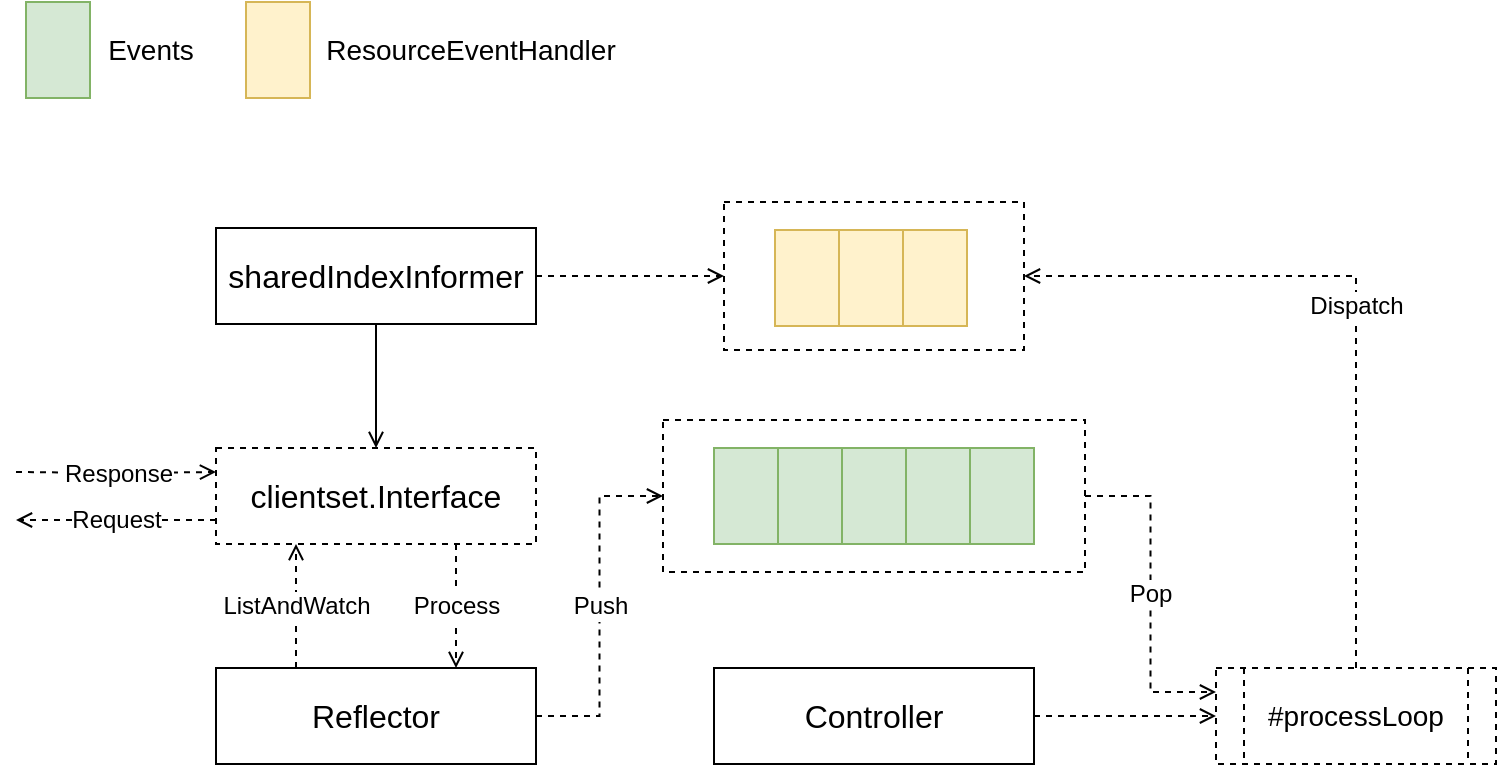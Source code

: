 <mxfile version="12.9.3" type="device" pages="10"><diagram id="EL7ItBtXN9Y0Xumb_I6c" name="mode"><mxGraphModel dx="946" dy="725" grid="1" gridSize="10" guides="1" tooltips="1" connect="1" arrows="1" fold="1" page="1" pageScale="1" pageWidth="850" pageHeight="1100" math="0" shadow="0"><root><mxCell id="0"/><mxCell id="1" parent="0"/><mxCell id="1ekadS3ZhO5-QBCStpNP-27" value="Pop" style="edgeStyle=orthogonalEdgeStyle;rounded=0;orthogonalLoop=1;jettySize=auto;html=1;exitX=1;exitY=0.5;exitDx=0;exitDy=0;dashed=1;endArrow=open;endFill=0;fontSize=12;entryX=0;entryY=0.25;entryDx=0;entryDy=0;" parent="1" source="1ekadS3ZhO5-QBCStpNP-8" target="1ekadS3ZhO5-QBCStpNP-19" edge="1"><mxGeometry relative="1" as="geometry"/></mxCell><mxCell id="1ekadS3ZhO5-QBCStpNP-8" value="" style="rounded=0;whiteSpace=wrap;html=1;fillColor=none;fontSize=16;dashed=1;" parent="1" vertex="1"><mxGeometry x="378.5" y="249" width="211" height="76" as="geometry"/></mxCell><mxCell id="1ekadS3ZhO5-QBCStpNP-7" style="edgeStyle=orthogonalEdgeStyle;rounded=0;orthogonalLoop=1;jettySize=auto;html=1;exitX=0.5;exitY=1;exitDx=0;exitDy=0;fontSize=16;endArrow=open;endFill=0;" parent="1" source="1ekadS3ZhO5-QBCStpNP-1" target="1ekadS3ZhO5-QBCStpNP-6" edge="1"><mxGeometry relative="1" as="geometry"/></mxCell><mxCell id="1ekadS3ZhO5-QBCStpNP-36" style="edgeStyle=orthogonalEdgeStyle;rounded=0;orthogonalLoop=1;jettySize=auto;html=1;exitX=1;exitY=0.5;exitDx=0;exitDy=0;entryX=0;entryY=0.5;entryDx=0;entryDy=0;dashed=1;endArrow=open;endFill=0;fontSize=12;" parent="1" source="1ekadS3ZhO5-QBCStpNP-1" target="1ekadS3ZhO5-QBCStpNP-30" edge="1"><mxGeometry relative="1" as="geometry"/></mxCell><mxCell id="1ekadS3ZhO5-QBCStpNP-1" value="sharedIndexInformer" style="rounded=0;whiteSpace=wrap;html=1;fillColor=none;fontSize=16;" parent="1" vertex="1"><mxGeometry x="155" y="153" width="160" height="48" as="geometry"/></mxCell><mxCell id="1ekadS3ZhO5-QBCStpNP-3" value="" style="rounded=0;whiteSpace=wrap;html=1;fillColor=#d5e8d4;fontSize=16;strokeColor=#82b366;" parent="1" vertex="1"><mxGeometry x="404" y="263" width="32" height="48" as="geometry"/></mxCell><mxCell id="1ekadS3ZhO5-QBCStpNP-23" value="Request" style="edgeStyle=orthogonalEdgeStyle;rounded=0;orthogonalLoop=1;jettySize=auto;html=1;exitX=0;exitY=0.75;exitDx=0;exitDy=0;dashed=1;endArrow=open;endFill=0;fontSize=12;" parent="1" source="1ekadS3ZhO5-QBCStpNP-6" edge="1"><mxGeometry relative="1" as="geometry"><mxPoint x="55" y="299" as="targetPoint"/></mxGeometry></mxCell><mxCell id="1ekadS3ZhO5-QBCStpNP-24" value="Response" style="edgeStyle=orthogonalEdgeStyle;rounded=0;orthogonalLoop=1;jettySize=auto;html=1;dashed=1;endArrow=open;endFill=0;fontSize=12;entryX=0;entryY=0.25;entryDx=0;entryDy=0;" parent="1" target="1ekadS3ZhO5-QBCStpNP-6" edge="1"><mxGeometry relative="1" as="geometry"><mxPoint x="55" y="275" as="targetPoint"/><mxPoint x="55" y="275" as="sourcePoint"/></mxGeometry></mxCell><mxCell id="1ekadS3ZhO5-QBCStpNP-25" value="Process" style="edgeStyle=orthogonalEdgeStyle;rounded=0;orthogonalLoop=1;jettySize=auto;html=1;exitX=0.75;exitY=1;exitDx=0;exitDy=0;entryX=0.75;entryY=0;entryDx=0;entryDy=0;dashed=1;endArrow=open;endFill=0;fontSize=12;" parent="1" source="1ekadS3ZhO5-QBCStpNP-6" target="1ekadS3ZhO5-QBCStpNP-21" edge="1"><mxGeometry relative="1" as="geometry"/></mxCell><mxCell id="1ekadS3ZhO5-QBCStpNP-6" value="clientset.Interface" style="rounded=0;whiteSpace=wrap;html=1;fillColor=none;fontSize=16;dashed=1;" parent="1" vertex="1"><mxGeometry x="155" y="263" width="160" height="48" as="geometry"/></mxCell><mxCell id="1ekadS3ZhO5-QBCStpNP-11" value="" style="rounded=0;whiteSpace=wrap;html=1;fillColor=#d5e8d4;fontSize=16;strokeColor=#82b366;" parent="1" vertex="1"><mxGeometry x="436" y="263" width="32" height="48" as="geometry"/></mxCell><mxCell id="1ekadS3ZhO5-QBCStpNP-12" value="" style="rounded=0;whiteSpace=wrap;html=1;fillColor=#d5e8d4;fontSize=16;strokeColor=#82b366;" parent="1" vertex="1"><mxGeometry x="468" y="263" width="32" height="48" as="geometry"/></mxCell><mxCell id="1ekadS3ZhO5-QBCStpNP-13" value="" style="rounded=0;whiteSpace=wrap;html=1;fillColor=#d5e8d4;fontSize=16;strokeColor=#82b366;" parent="1" vertex="1"><mxGeometry x="500" y="263" width="32" height="48" as="geometry"/></mxCell><mxCell id="1ekadS3ZhO5-QBCStpNP-14" value="" style="rounded=0;whiteSpace=wrap;html=1;fillColor=#d5e8d4;fontSize=16;strokeColor=#82b366;" parent="1" vertex="1"><mxGeometry x="532" y="263" width="32" height="48" as="geometry"/></mxCell><mxCell id="1ekadS3ZhO5-QBCStpNP-15" value="" style="rounded=0;whiteSpace=wrap;html=1;fillColor=#d5e8d4;fontSize=16;strokeColor=#82b366;" parent="1" vertex="1"><mxGeometry x="60" y="40" width="32" height="48" as="geometry"/></mxCell><mxCell id="1ekadS3ZhO5-QBCStpNP-16" value="Events" style="text;html=1;align=center;verticalAlign=middle;resizable=0;points=[];autosize=1;fontSize=14;" parent="1" vertex="1"><mxGeometry x="92" y="54" width="60" height="20" as="geometry"/></mxCell><mxCell id="1ekadS3ZhO5-QBCStpNP-20" style="edgeStyle=orthogonalEdgeStyle;rounded=0;orthogonalLoop=1;jettySize=auto;html=1;exitX=1;exitY=0.5;exitDx=0;exitDy=0;entryX=0;entryY=0.5;entryDx=0;entryDy=0;endArrow=open;endFill=0;fontSize=12;dashed=1;" parent="1" source="1ekadS3ZhO5-QBCStpNP-18" target="1ekadS3ZhO5-QBCStpNP-19" edge="1"><mxGeometry relative="1" as="geometry"/></mxCell><mxCell id="1ekadS3ZhO5-QBCStpNP-18" value="Controller" style="rounded=0;whiteSpace=wrap;html=1;fillColor=none;fontSize=16;" parent="1" vertex="1"><mxGeometry x="404" y="373" width="160" height="48" as="geometry"/></mxCell><mxCell id="1ekadS3ZhO5-QBCStpNP-37" value="Dispatch" style="edgeStyle=orthogonalEdgeStyle;rounded=0;orthogonalLoop=1;jettySize=auto;html=1;exitX=0.5;exitY=0;exitDx=0;exitDy=0;entryX=1;entryY=0.5;entryDx=0;entryDy=0;dashed=1;endArrow=open;endFill=0;fontSize=12;" parent="1" source="1ekadS3ZhO5-QBCStpNP-19" target="1ekadS3ZhO5-QBCStpNP-30" edge="1"><mxGeometry relative="1" as="geometry"/></mxCell><mxCell id="1ekadS3ZhO5-QBCStpNP-19" value="#processLoop" style="shape=process;whiteSpace=wrap;html=1;backgroundOutline=1;dashed=1;fillColor=none;fontSize=14;" parent="1" vertex="1"><mxGeometry x="655" y="373" width="140" height="48" as="geometry"/></mxCell><mxCell id="1ekadS3ZhO5-QBCStpNP-22" value="ListAndWatch" style="edgeStyle=orthogonalEdgeStyle;rounded=0;orthogonalLoop=1;jettySize=auto;html=1;exitX=0.25;exitY=0;exitDx=0;exitDy=0;entryX=0.25;entryY=1;entryDx=0;entryDy=0;dashed=1;endArrow=open;endFill=0;fontSize=12;" parent="1" source="1ekadS3ZhO5-QBCStpNP-21" target="1ekadS3ZhO5-QBCStpNP-6" edge="1"><mxGeometry relative="1" as="geometry"/></mxCell><mxCell id="1ekadS3ZhO5-QBCStpNP-26" value="Push" style="edgeStyle=orthogonalEdgeStyle;rounded=0;orthogonalLoop=1;jettySize=auto;html=1;exitX=1;exitY=0.5;exitDx=0;exitDy=0;entryX=0;entryY=0.5;entryDx=0;entryDy=0;dashed=1;endArrow=open;endFill=0;fontSize=12;" parent="1" source="1ekadS3ZhO5-QBCStpNP-21" target="1ekadS3ZhO5-QBCStpNP-8" edge="1"><mxGeometry relative="1" as="geometry"/></mxCell><mxCell id="1ekadS3ZhO5-QBCStpNP-21" value="Reflector" style="rounded=0;whiteSpace=wrap;html=1;fillColor=none;fontSize=16;" parent="1" vertex="1"><mxGeometry x="155" y="373" width="160" height="48" as="geometry"/></mxCell><mxCell id="1ekadS3ZhO5-QBCStpNP-28" value="" style="rounded=0;whiteSpace=wrap;html=1;fillColor=#fff2cc;fontSize=16;strokeColor=#d6b656;" parent="1" vertex="1"><mxGeometry x="170" y="40" width="32" height="48" as="geometry"/></mxCell><mxCell id="1ekadS3ZhO5-QBCStpNP-29" value="ResourceEventHandler" style="text;html=1;align=center;verticalAlign=middle;resizable=0;points=[];autosize=1;fontSize=14;" parent="1" vertex="1"><mxGeometry x="202" y="54" width="160" height="20" as="geometry"/></mxCell><mxCell id="1ekadS3ZhO5-QBCStpNP-30" value="" style="rounded=0;whiteSpace=wrap;html=1;fillColor=none;fontSize=16;dashed=1;" parent="1" vertex="1"><mxGeometry x="409" y="140" width="150" height="74" as="geometry"/></mxCell><mxCell id="1ekadS3ZhO5-QBCStpNP-31" value="" style="rounded=0;whiteSpace=wrap;html=1;fillColor=#fff2cc;fontSize=16;strokeColor=#d6b656;" parent="1" vertex="1"><mxGeometry x="434.5" y="154" width="32" height="48" as="geometry"/></mxCell><mxCell id="1ekadS3ZhO5-QBCStpNP-32" value="" style="rounded=0;whiteSpace=wrap;html=1;fillColor=#fff2cc;fontSize=16;strokeColor=#d6b656;" parent="1" vertex="1"><mxGeometry x="466.5" y="154" width="32" height="48" as="geometry"/></mxCell><mxCell id="1ekadS3ZhO5-QBCStpNP-33" value="" style="rounded=0;whiteSpace=wrap;html=1;fillColor=#fff2cc;fontSize=16;strokeColor=#d6b656;" parent="1" vertex="1"><mxGeometry x="498.5" y="154" width="32" height="48" as="geometry"/></mxCell></root></mxGraphModel></diagram><diagram id="Fg_2J8Wk13R85MIfvvUa" name="workflow"><mxGraphModel dx="946" dy="725" grid="1" gridSize="10" guides="1" tooltips="1" connect="1" arrows="1" fold="1" page="1" pageScale="1" pageWidth="850" pageHeight="1100" math="0" shadow="0"><root><mxCell id="_fYSrknHAEDkJu1UKwhF-0"/><mxCell id="_fYSrknHAEDkJu1UKwhF-1" parent="_fYSrknHAEDkJu1UKwhF-0"/><mxCell id="LiZZ-uu2mNUumMJgykHv-12" value="" style="rounded=0;whiteSpace=wrap;html=1;fillColor=none;fontSize=16;dashed=1;" parent="_fYSrknHAEDkJu1UKwhF-1" vertex="1"><mxGeometry x="545" y="190" width="160" height="190" as="geometry"/></mxCell><mxCell id="LiZZ-uu2mNUumMJgykHv-10" style="edgeStyle=orthogonalEdgeStyle;rounded=0;orthogonalLoop=1;jettySize=auto;html=1;exitX=1;exitY=0.5;exitDx=0;exitDy=0;entryX=0.126;entryY=1.013;entryDx=0;entryDy=0;entryPerimeter=0;endArrow=open;endFill=0;dashed=1;" parent="_fYSrknHAEDkJu1UKwhF-1" source="4wnl6O27miIhhgqbsQkL-0" target="LiZZ-uu2mNUumMJgykHv-0" edge="1"><mxGeometry relative="1" as="geometry"/></mxCell><mxCell id="4wnl6O27miIhhgqbsQkL-0" value="SharedInformer" style="rounded=0;whiteSpace=wrap;html=1;fillColor=none;fontSize=16;dashed=1;" parent="_fYSrknHAEDkJu1UKwhF-1" vertex="1"><mxGeometry x="145" y="190" width="160" height="48" as="geometry"/></mxCell><mxCell id="LiZZ-uu2mNUumMJgykHv-0" value="" style="rounded=0;whiteSpace=wrap;html=1;fillColor=none;fontSize=16;dashed=1;direction=south;" parent="_fYSrknHAEDkJu1UKwhF-1" vertex="1"><mxGeometry x="406" y="190" width="76" height="190" as="geometry"/></mxCell><mxCell id="LiZZ-uu2mNUumMJgykHv-1" value="" style="rounded=0;whiteSpace=wrap;html=1;fillColor=#d5e8d4;fontSize=16;strokeColor=#82b366;direction=south;" parent="_fYSrknHAEDkJu1UKwhF-1" vertex="1"><mxGeometry x="420" y="206" width="48" height="32" as="geometry"/></mxCell><mxCell id="LiZZ-uu2mNUumMJgykHv-6" value="" style="rounded=0;whiteSpace=wrap;html=1;fillColor=#d5e8d4;fontSize=16;strokeColor=#82b366;direction=south;" parent="_fYSrknHAEDkJu1UKwhF-1" vertex="1"><mxGeometry x="420" y="238" width="48" height="32" as="geometry"/></mxCell><mxCell id="LiZZ-uu2mNUumMJgykHv-7" value="" style="rounded=0;whiteSpace=wrap;html=1;fillColor=#d5e8d4;fontSize=16;strokeColor=#82b366;direction=south;" parent="_fYSrknHAEDkJu1UKwhF-1" vertex="1"><mxGeometry x="420" y="270" width="48" height="32" as="geometry"/></mxCell><mxCell id="LiZZ-uu2mNUumMJgykHv-8" value="" style="rounded=0;whiteSpace=wrap;html=1;fillColor=#d5e8d4;fontSize=16;strokeColor=#82b366;direction=south;" parent="_fYSrknHAEDkJu1UKwhF-1" vertex="1"><mxGeometry x="420" y="302" width="48" height="32" as="geometry"/></mxCell><mxCell id="EefkvM9KHsIlAF8Qm_Gn-4" style="edgeStyle=none;rounded=0;orthogonalLoop=1;jettySize=auto;html=1;exitX=0.5;exitY=0;exitDx=0;exitDy=0;entryX=0.5;entryY=1;entryDx=0;entryDy=0;dashed=1;endArrow=open;endFill=0;" parent="_fYSrknHAEDkJu1UKwhF-1" source="LiZZ-uu2mNUumMJgykHv-9" target="LiZZ-uu2mNUumMJgykHv-14" edge="1"><mxGeometry relative="1" as="geometry"/></mxCell><mxCell id="LiZZ-uu2mNUumMJgykHv-9" value="" style="rounded=0;whiteSpace=wrap;html=1;fillColor=#d5e8d4;fontSize=16;strokeColor=#82b366;direction=south;" parent="_fYSrknHAEDkJu1UKwhF-1" vertex="1"><mxGeometry x="420" y="330" width="48" height="32" as="geometry"/></mxCell><mxCell id="LiZZ-uu2mNUumMJgykHv-11" value="Store" style="text;html=1;align=center;verticalAlign=middle;resizable=0;points=[];autosize=1;" parent="_fYSrknHAEDkJu1UKwhF-1" vertex="1"><mxGeometry x="406" y="170" width="40" height="20" as="geometry"/></mxCell><mxCell id="LiZZ-uu2mNUumMJgykHv-13" value="Controller Loop" style="text;html=1;align=center;verticalAlign=middle;resizable=0;points=[];autosize=1;" parent="_fYSrknHAEDkJu1UKwhF-1" vertex="1"><mxGeometry x="545" y="170" width="100" height="20" as="geometry"/></mxCell><mxCell id="EefkvM9KHsIlAF8Qm_Gn-2" style="rounded=0;orthogonalLoop=1;jettySize=auto;html=1;exitX=0;exitY=0.5;exitDx=0;exitDy=0;entryX=0.5;entryY=1;entryDx=0;entryDy=0;dashed=1;endArrow=open;endFill=0;" parent="_fYSrknHAEDkJu1UKwhF-1" source="LiZZ-uu2mNUumMJgykHv-14" target="EefkvM9KHsIlAF8Qm_Gn-0" edge="1"><mxGeometry relative="1" as="geometry"/></mxCell><mxCell id="EefkvM9KHsIlAF8Qm_Gn-3" style="rounded=0;orthogonalLoop=1;jettySize=auto;html=1;exitX=0;exitY=0.5;exitDx=0;exitDy=0;entryX=0.5;entryY=1;entryDx=0;entryDy=0;dashed=1;endArrow=open;endFill=0;" parent="_fYSrknHAEDkJu1UKwhF-1" source="LiZZ-uu2mNUumMJgykHv-14" target="EefkvM9KHsIlAF8Qm_Gn-1" edge="1"><mxGeometry relative="1" as="geometry"/></mxCell><mxCell id="LiZZ-uu2mNUumMJgykHv-14" value="" style="rounded=0;whiteSpace=wrap;html=1;fillColor=#d5e8d4;fontSize=16;strokeColor=#82b366;direction=south;" parent="_fYSrknHAEDkJu1UKwhF-1" vertex="1"><mxGeometry x="601" y="330" width="48" height="32" as="geometry"/></mxCell><mxCell id="EefkvM9KHsIlAF8Qm_Gn-0" value="" style="rounded=0;whiteSpace=wrap;html=1;fillColor=#fff2cc;fontSize=16;strokeColor=#d6b656;" parent="_fYSrknHAEDkJu1UKwhF-1" vertex="1"><mxGeometry x="564" y="206" width="32" height="48" as="geometry"/></mxCell><mxCell id="EefkvM9KHsIlAF8Qm_Gn-1" value="" style="rounded=0;whiteSpace=wrap;html=1;fillColor=#fff2cc;fontSize=16;strokeColor=#d6b656;" parent="_fYSrknHAEDkJu1UKwhF-1" vertex="1"><mxGeometry x="649" y="206" width="32" height="48" as="geometry"/></mxCell></root></mxGraphModel></diagram><diagram id="HVU8qtt6kR9O4oT6pB9S" name="controller-manager"><mxGraphModel dx="946" dy="725" grid="1" gridSize="10" guides="1" tooltips="1" connect="1" arrows="1" fold="1" page="1" pageScale="1" pageWidth="850" pageHeight="1100" math="0" shadow="0"><root><mxCell id="Am1aVEG8ysJHb3mN-IvB-0"/><mxCell id="Am1aVEG8ysJHb3mN-IvB-1" parent="Am1aVEG8ysJHb3mN-IvB-0"/><mxCell id="4EC6VYaW6b84TuzAwzq7-2" value="" style="rounded=0;whiteSpace=wrap;html=1;fillColor=none;fontSize=16;dashed=1;" parent="Am1aVEG8ysJHb3mN-IvB-1" vertex="1"><mxGeometry x="120" y="370" width="190" height="173" as="geometry"/></mxCell><mxCell id="kBQXxOvpb50HSvPjXF72-4" value="Argument" style="edgeStyle=none;rounded=0;orthogonalLoop=1;jettySize=auto;html=1;exitX=0;exitY=0.5;exitDx=0;exitDy=0;entryX=1;entryY=0.5;entryDx=0;entryDy=0;dashed=1;endArrow=open;endFill=0;" parent="Am1aVEG8ysJHb3mN-IvB-1" source="jdHYUUxN1GWqJLmlIV5Q-0" target="kBQXxOvpb50HSvPjXF72-1" edge="1"><mxGeometry relative="1" as="geometry"/></mxCell><mxCell id="jdHYUUxN1GWqJLmlIV5Q-0" value="" style="rounded=0;whiteSpace=wrap;html=1;fillColor=none;fontSize=16;dashed=1;" parent="Am1aVEG8ysJHb3mN-IvB-1" vertex="1"><mxGeometry x="470" y="130" width="190" height="173" as="geometry"/></mxCell><mxCell id="kBQXxOvpb50HSvPjXF72-6" value="Create" style="edgeStyle=orthogonalEdgeStyle;rounded=0;orthogonalLoop=1;jettySize=auto;html=1;exitX=0;exitY=0.5;exitDx=0;exitDy=0;entryX=1;entryY=0.5;entryDx=0;entryDy=0;dashed=1;endArrow=open;endFill=0;" parent="Am1aVEG8ysJHb3mN-IvB-1" source="PJN95W7myvhKEz-51eWT-0" target="PJN95W7myvhKEz-51eWT-1" edge="1"><mxGeometry relative="1" as="geometry"/></mxCell><mxCell id="PJN95W7myvhKEz-51eWT-0" value="SharedInformerFactory" style="rounded=0;whiteSpace=wrap;html=1;fillColor=none;fontSize=16;dashed=1;" parent="Am1aVEG8ysJHb3mN-IvB-1" vertex="1"><mxGeometry x="480" y="153" width="170" height="48" as="geometry"/></mxCell><mxCell id="4EC6VYaW6b84TuzAwzq7-1" value="Nofity" style="edgeStyle=none;rounded=0;orthogonalLoop=1;jettySize=auto;html=1;exitX=0.5;exitY=0;exitDx=0;exitDy=0;entryX=0.5;entryY=1;entryDx=0;entryDy=0;dashed=1;endArrow=open;endFill=0;" parent="Am1aVEG8ysJHb3mN-IvB-1" source="PJN95W7myvhKEz-51eWT-1" target="4EC6VYaW6b84TuzAwzq7-0" edge="1"><mxGeometry relative="1" as="geometry"/></mxCell><mxCell id="PJN95W7myvhKEz-51eWT-1" value="SharedIndexInformer" style="rounded=0;whiteSpace=wrap;html=1;fillColor=none;fontSize=16;dashed=1;" parent="Am1aVEG8ysJHb3mN-IvB-1" vertex="1"><mxGeometry x="130" y="480" width="170" height="48" as="geometry"/></mxCell><mxCell id="PJN95W7myvhKEz-51eWT-2" value="cloudprovider.Interface" style="rounded=0;whiteSpace=wrap;html=1;fillColor=none;fontSize=16;dashed=1;" parent="Am1aVEG8ysJHb3mN-IvB-1" vertex="1"><mxGeometry x="480" y="233" width="170" height="48" as="geometry"/></mxCell><mxCell id="jdHYUUxN1GWqJLmlIV5Q-1" value="ControllerContext" style="text;html=1;align=center;verticalAlign=middle;resizable=0;points=[];autosize=1;" parent="Am1aVEG8ysJHb3mN-IvB-1" vertex="1"><mxGeometry x="470" y="110" width="110" height="20" as="geometry"/></mxCell><mxCell id="kBQXxOvpb50HSvPjXF72-7" style="edgeStyle=orthogonalEdgeStyle;rounded=0;orthogonalLoop=1;jettySize=auto;html=1;exitX=1;exitY=0.5;exitDx=0;exitDy=0;entryX=0.5;entryY=1;entryDx=0;entryDy=0;dashed=1;endArrow=open;endFill=0;" parent="Am1aVEG8ysJHb3mN-IvB-1" source="4EC6VYaW6b84TuzAwzq7-0" target="PJN95W7myvhKEz-51eWT-2" edge="1"><mxGeometry relative="1" as="geometry"/></mxCell><mxCell id="4EC6VYaW6b84TuzAwzq7-0" value="Controller" style="rounded=0;whiteSpace=wrap;html=1;fillColor=none;fontSize=16;dashed=1;" parent="Am1aVEG8ysJHb3mN-IvB-1" vertex="1"><mxGeometry x="135" y="380" width="160" height="48" as="geometry"/></mxCell><mxCell id="4EC6VYaW6b84TuzAwzq7-3" value="Controller Loop" style="text;html=1;align=center;verticalAlign=middle;resizable=0;points=[];autosize=1;" parent="Am1aVEG8ysJHb3mN-IvB-1" vertex="1"><mxGeometry x="120" y="350" width="100" height="20" as="geometry"/></mxCell><mxCell id="kBQXxOvpb50HSvPjXF72-0" value="type" style="rounded=0;whiteSpace=wrap;html=1;fillColor=none;fontSize=16;fontStyle=3" parent="Am1aVEG8ysJHb3mN-IvB-1" vertex="1"><mxGeometry x="120" y="192.5" width="60" height="48" as="geometry"/></mxCell><mxCell id="kBQXxOvpb50HSvPjXF72-5" value="Prepare And Run" style="edgeStyle=none;rounded=0;orthogonalLoop=1;jettySize=auto;html=1;exitX=0.675;exitY=0.99;exitDx=0;exitDy=0;entryX=0.75;entryY=0;entryDx=0;entryDy=0;dashed=1;endArrow=open;endFill=0;exitPerimeter=0;" parent="Am1aVEG8ysJHb3mN-IvB-1" source="kBQXxOvpb50HSvPjXF72-1" target="4EC6VYaW6b84TuzAwzq7-2" edge="1"><mxGeometry relative="1" as="geometry"/></mxCell><mxCell id="kBQXxOvpb50HSvPjXF72-1" value="Initialize Func" style="rounded=0;whiteSpace=wrap;html=1;fillColor=#dae8fc;fontSize=16;fontStyle=3;strokeColor=#6c8ebf;" parent="Am1aVEG8ysJHb3mN-IvB-1" vertex="1"><mxGeometry x="180" y="192.5" width="120" height="48" as="geometry"/></mxCell><mxCell id="kBQXxOvpb50HSvPjXF72-3" value="Controllers Map" style="text;html=1;align=center;verticalAlign=middle;resizable=0;points=[];autosize=1;" parent="Am1aVEG8ysJHb3mN-IvB-1" vertex="1"><mxGeometry x="120" y="172.5" width="100" height="20" as="geometry"/></mxCell></root></mxGraphModel></diagram><diagram id="o_Xh81qaKl0iRbz1wYl9" name="controller"><mxGraphModel dx="946" dy="725" grid="1" gridSize="10" guides="1" tooltips="1" connect="1" arrows="1" fold="1" page="1" pageScale="1" pageWidth="850" pageHeight="1100" math="0" shadow="0"><root><mxCell id="pJAhPEtIg1rIFa3qMrO5-0"/><mxCell id="pJAhPEtIg1rIFa3qMrO5-1" parent="pJAhPEtIg1rIFa3qMrO5-0"/><mxCell id="iTudsSLLLPfXCLtpxog2-0" value="" style="rounded=0;whiteSpace=wrap;html=1;fillColor=none;fontSize=16;dashed=1;" parent="pJAhPEtIg1rIFa3qMrO5-1" vertex="1"><mxGeometry x="110" y="170" width="80" height="160" as="geometry"/></mxCell><mxCell id="iTudsSLLLPfXCLtpxog2-5" value="" style="rounded=0;whiteSpace=wrap;html=1;fillColor=none;fontSize=16;dashed=1;" parent="pJAhPEtIg1rIFa3qMrO5-1" vertex="1"><mxGeometry x="306" y="170" width="80" height="160" as="geometry"/></mxCell><mxCell id="10bq49V0QgCQRi1AAB81-0" value="" style="rounded=0;whiteSpace=wrap;html=1;fillColor=#d5e8d4;fontSize=16;strokeColor=#82b366;" parent="pJAhPEtIg1rIFa3qMrO5-1" vertex="1"><mxGeometry x="60" y="40" width="32" height="48" as="geometry"/></mxCell><mxCell id="10bq49V0QgCQRi1AAB81-1" value="Object" style="text;html=1;align=center;verticalAlign=middle;resizable=0;points=[];autosize=1;fontSize=14;" parent="pJAhPEtIg1rIFa3qMrO5-1" vertex="1"><mxGeometry x="92" y="54" width="60" height="20" as="geometry"/></mxCell><mxCell id="10bq49V0QgCQRi1AAB81-2" value="" style="rounded=0;whiteSpace=wrap;html=1;fillColor=#fff2cc;fontSize=16;strokeColor=#d6b656;" parent="pJAhPEtIg1rIFa3qMrO5-1" vertex="1"><mxGeometry x="170" y="40" width="32" height="48" as="geometry"/></mxCell><mxCell id="10bq49V0QgCQRi1AAB81-3" value="ResourceEventHandler" style="text;html=1;align=center;verticalAlign=middle;resizable=0;points=[];autosize=1;fontSize=14;" parent="pJAhPEtIg1rIFa3qMrO5-1" vertex="1"><mxGeometry x="202" y="54" width="160" height="20" as="geometry"/></mxCell><mxCell id="W_RvY0YFuxFtOmx-7dc3-5" style="edgeStyle=orthogonalEdgeStyle;rounded=0;orthogonalLoop=1;jettySize=auto;html=1;dashed=1;endArrow=open;endFill=0;entryX=0;entryY=0.5;entryDx=0;entryDy=0;" parent="pJAhPEtIg1rIFa3qMrO5-1" target="10bq49V0QgCQRi1AAB81-4" edge="1"><mxGeometry relative="1" as="geometry"><mxPoint x="60" y="210" as="targetPoint"/><mxPoint x="60" y="210" as="sourcePoint"/></mxGeometry></mxCell><mxCell id="10bq49V0QgCQRi1AAB81-4" value="" style="rounded=0;whiteSpace=wrap;html=1;fillColor=#fff2cc;fontSize=16;strokeColor=#d6b656;" parent="pJAhPEtIg1rIFa3qMrO5-1" vertex="1"><mxGeometry x="134" y="186" width="32" height="48" as="geometry"/></mxCell><mxCell id="10bq49V0QgCQRi1AAB81-5" value="" style="rounded=0;whiteSpace=wrap;html=1;fillColor=#fff2cc;fontSize=16;strokeColor=#d6b656;" parent="pJAhPEtIg1rIFa3qMrO5-1" vertex="1"><mxGeometry x="134" y="266" width="32" height="48" as="geometry"/></mxCell><mxCell id="iTudsSLLLPfXCLtpxog2-6" style="edgeStyle=orthogonalEdgeStyle;rounded=0;orthogonalLoop=1;jettySize=auto;html=1;exitX=1;exitY=0.5;exitDx=0;exitDy=0;entryX=0;entryY=0.5;entryDx=0;entryDy=0;dashed=1;endArrow=open;endFill=0;" parent="pJAhPEtIg1rIFa3qMrO5-1" source="iTudsSLLLPfXCLtpxog2-0" target="iTudsSLLLPfXCLtpxog2-5" edge="1"><mxGeometry relative="1" as="geometry"/></mxCell><mxCell id="iTudsSLLLPfXCLtpxog2-1" value="" style="rounded=0;whiteSpace=wrap;html=1;fillColor=#d5e8d4;fontSize=16;strokeColor=#82b366;direction=south;" parent="pJAhPEtIg1rIFa3qMrO5-1" vertex="1"><mxGeometry x="322" y="186" width="48" height="32" as="geometry"/></mxCell><mxCell id="iTudsSLLLPfXCLtpxog2-2" value="" style="rounded=0;whiteSpace=wrap;html=1;fillColor=#d5e8d4;fontSize=16;strokeColor=#82b366;direction=south;" parent="pJAhPEtIg1rIFa3qMrO5-1" vertex="1"><mxGeometry x="322" y="218" width="48" height="32" as="geometry"/></mxCell><mxCell id="iTudsSLLLPfXCLtpxog2-3" value="" style="rounded=0;whiteSpace=wrap;html=1;fillColor=#d5e8d4;fontSize=16;strokeColor=#82b366;direction=south;" parent="pJAhPEtIg1rIFa3qMrO5-1" vertex="1"><mxGeometry x="322" y="250" width="48" height="32" as="geometry"/></mxCell><mxCell id="W_RvY0YFuxFtOmx-7dc3-3" style="edgeStyle=orthogonalEdgeStyle;rounded=0;orthogonalLoop=1;jettySize=auto;html=1;exitX=0.5;exitY=0;exitDx=0;exitDy=0;entryX=0.5;entryY=1;entryDx=0;entryDy=0;dashed=1;endArrow=open;endFill=0;" parent="pJAhPEtIg1rIFa3qMrO5-1" source="iTudsSLLLPfXCLtpxog2-4" target="W_RvY0YFuxFtOmx-7dc3-2" edge="1"><mxGeometry relative="1" as="geometry"/></mxCell><mxCell id="iTudsSLLLPfXCLtpxog2-4" value="" style="rounded=0;whiteSpace=wrap;html=1;fillColor=#d5e8d4;fontSize=16;strokeColor=#82b366;direction=south;" parent="pJAhPEtIg1rIFa3qMrO5-1" vertex="1"><mxGeometry x="322" y="282" width="48" height="32" as="geometry"/></mxCell><mxCell id="W_RvY0YFuxFtOmx-7dc3-0" value="RateLimitingQueue" style="text;html=1;align=center;verticalAlign=middle;resizable=0;points=[];autosize=1;" parent="pJAhPEtIg1rIFa3qMrO5-1" vertex="1"><mxGeometry x="286" y="150" width="120" height="20" as="geometry"/></mxCell><mxCell id="W_RvY0YFuxFtOmx-7dc3-1" value="" style="rounded=0;whiteSpace=wrap;html=1;fillColor=none;fontSize=16;dashed=1;" parent="pJAhPEtIg1rIFa3qMrO5-1" vertex="1"><mxGeometry x="480" y="170" width="80" height="160" as="geometry"/></mxCell><mxCell id="W_RvY0YFuxFtOmx-7dc3-2" value="" style="rounded=0;whiteSpace=wrap;html=1;fillColor=#d5e8d4;fontSize=16;strokeColor=#82b366;direction=south;" parent="pJAhPEtIg1rIFa3qMrO5-1" vertex="1"><mxGeometry x="496" y="282" width="48" height="32" as="geometry"/></mxCell><mxCell id="W_RvY0YFuxFtOmx-7dc3-4" value="Working Loop" style="text;html=1;align=center;verticalAlign=middle;resizable=0;points=[];autosize=1;" parent="pJAhPEtIg1rIFa3qMrO5-1" vertex="1"><mxGeometry x="475" y="150" width="90" height="20" as="geometry"/></mxCell><mxCell id="W_RvY0YFuxFtOmx-7dc3-6" style="edgeStyle=orthogonalEdgeStyle;rounded=0;orthogonalLoop=1;jettySize=auto;html=1;dashed=1;endArrow=open;endFill=0;entryX=0;entryY=0.5;entryDx=0;entryDy=0;" parent="pJAhPEtIg1rIFa3qMrO5-1" target="10bq49V0QgCQRi1AAB81-5" edge="1"><mxGeometry relative="1" as="geometry"><mxPoint x="144" y="220" as="targetPoint"/><mxPoint x="60" y="290" as="sourcePoint"/></mxGeometry></mxCell></root></mxGraphModel></diagram><diagram id="glLiLcG7WMIn8tkLsnoN" name="event-watch"><mxGraphModel dx="946" dy="725" grid="1" gridSize="10" guides="1" tooltips="1" connect="1" arrows="1" fold="1" page="1" pageScale="1" pageWidth="850" pageHeight="1100" math="0" shadow="0"><root><mxCell id="7ciiCLPEQVihjjMXJxTy-0"/><mxCell id="7ciiCLPEQVihjjMXJxTy-1" parent="7ciiCLPEQVihjjMXJxTy-0"/><mxCell id="0MsvGJCOKLT4cdjJepce-0" value="" style="rounded=0;whiteSpace=wrap;html=1;fillColor=none;fontSize=16;dashed=1;" parent="7ciiCLPEQVihjjMXJxTy-1" vertex="1"><mxGeometry x="411" y="240" width="70" height="280" as="geometry"/></mxCell><mxCell id="aXziCtdhEeg2e0kek9ys-0" value="" style="rounded=0;whiteSpace=wrap;html=1;fillColor=#ffe6cc;fontSize=16;strokeColor=#d79b00;" parent="7ciiCLPEQVihjjMXJxTy-1" vertex="1"><mxGeometry x="30" y="20" width="32" height="48" as="geometry"/></mxCell><mxCell id="aXziCtdhEeg2e0kek9ys-1" value="EventBroadcaster" style="text;html=1;align=center;verticalAlign=middle;resizable=0;points=[];autosize=1;fontSize=14;" parent="7ciiCLPEQVihjjMXJxTy-1" vertex="1"><mxGeometry x="62" y="34" width="130" height="20" as="geometry"/></mxCell><mxCell id="aXziCtdhEeg2e0kek9ys-2" value="" style="rounded=0;whiteSpace=wrap;html=1;fillColor=#b1ddf0;fontSize=16;strokeColor=#10739e;" parent="7ciiCLPEQVihjjMXJxTy-1" vertex="1"><mxGeometry x="192" y="20" width="32" height="48" as="geometry"/></mxCell><mxCell id="aXziCtdhEeg2e0kek9ys-3" value="EventRecorder" style="text;html=1;align=center;verticalAlign=middle;resizable=0;points=[];autosize=1;fontSize=14;" parent="7ciiCLPEQVihjjMXJxTy-1" vertex="1"><mxGeometry x="224" y="34" width="110" height="20" as="geometry"/></mxCell><mxCell id="aXziCtdhEeg2e0kek9ys-4" value="" style="rounded=0;whiteSpace=wrap;html=1;fillColor=#ffff88;fontSize=16;strokeColor=#36393d;" parent="7ciiCLPEQVihjjMXJxTy-1" vertex="1"><mxGeometry x="340" y="20" width="32" height="48" as="geometry"/></mxCell><mxCell id="aXziCtdhEeg2e0kek9ys-5" value="watch.Interface" style="text;html=1;align=center;verticalAlign=middle;resizable=0;points=[];autosize=1;fontSize=14;" parent="7ciiCLPEQVihjjMXJxTy-1" vertex="1"><mxGeometry x="372" y="34" width="110" height="20" as="geometry"/></mxCell><mxCell id="aXziCtdhEeg2e0kek9ys-10" value="dispatch" style="edgeStyle=orthogonalEdgeStyle;rounded=0;orthogonalLoop=1;jettySize=auto;html=1;exitX=1;exitY=0.5;exitDx=0;exitDy=0;entryX=0;entryY=0.5;entryDx=0;entryDy=0;dashed=1;endArrow=open;endFill=0;fontSize=12;strokeColor=#0000FF;fontColor=#0000FF;" parent="7ciiCLPEQVihjjMXJxTy-1" source="aXziCtdhEeg2e0kek9ys-6" target="aXziCtdhEeg2e0kek9ys-8" edge="1"><mxGeometry relative="1" as="geometry"/></mxCell><mxCell id="aXziCtdhEeg2e0kek9ys-12" value="Create" style="edgeStyle=orthogonalEdgeStyle;rounded=0;orthogonalLoop=1;jettySize=auto;html=1;exitX=0;exitY=0.5;exitDx=0;exitDy=0;entryX=1;entryY=0.5;entryDx=0;entryDy=0;dashed=1;endArrow=open;endFill=0;fontSize=12;" parent="7ciiCLPEQVihjjMXJxTy-1" source="aXziCtdhEeg2e0kek9ys-6" target="aXziCtdhEeg2e0kek9ys-7" edge="1"><mxGeometry relative="1" as="geometry"/></mxCell><mxCell id="aXziCtdhEeg2e0kek9ys-15" value="dispatch" style="rounded=0;orthogonalLoop=1;jettySize=auto;html=1;exitX=1;exitY=0.5;exitDx=0;exitDy=0;entryX=0;entryY=0.5;entryDx=0;entryDy=0;dashed=1;endArrow=open;endFill=0;fontSize=12;strokeColor=#0000FF;fontColor=#0000FF;" parent="7ciiCLPEQVihjjMXJxTy-1" source="aXziCtdhEeg2e0kek9ys-6" target="aXziCtdhEeg2e0kek9ys-14" edge="1"><mxGeometry relative="1" as="geometry"/></mxCell><mxCell id="aXziCtdhEeg2e0kek9ys-16" value="dispatch" style="rounded=0;orthogonalLoop=1;jettySize=auto;html=1;exitX=1;exitY=0.5;exitDx=0;exitDy=0;entryX=0;entryY=0.5;entryDx=0;entryDy=0;dashed=1;endArrow=open;endFill=0;fontSize=12;strokeColor=#0000FF;fontColor=#0000FF;" parent="7ciiCLPEQVihjjMXJxTy-1" source="aXziCtdhEeg2e0kek9ys-6" target="aXziCtdhEeg2e0kek9ys-13" edge="1"><mxGeometry relative="1" as="geometry"/></mxCell><mxCell id="aXziCtdhEeg2e0kek9ys-6" value="" style="rounded=0;whiteSpace=wrap;html=1;fillColor=#ffe6cc;fontSize=16;strokeColor=#d79b00;" parent="7ciiCLPEQVihjjMXJxTy-1" vertex="1"><mxGeometry x="310" y="356" width="32" height="48" as="geometry"/></mxCell><mxCell id="aXziCtdhEeg2e0kek9ys-9" value="Push" style="edgeStyle=orthogonalEdgeStyle;rounded=0;orthogonalLoop=1;jettySize=auto;html=1;exitX=0.5;exitY=0;exitDx=0;exitDy=0;dashed=1;endArrow=open;endFill=0;fontSize=12;strokeColor=#0000FF;entryX=0;entryY=0.5;entryDx=0;entryDy=0;fontColor=#0000FF;" parent="7ciiCLPEQVihjjMXJxTy-1" source="aXziCtdhEeg2e0kek9ys-7" target="tQgcjhTZ-pWVGEsM-GZZ-0" edge="1"><mxGeometry relative="1" as="geometry"><mxPoint x="200" y="260" as="targetPoint"/></mxGeometry></mxCell><mxCell id="aXziCtdhEeg2e0kek9ys-11" value="Resource Event" style="edgeStyle=orthogonalEdgeStyle;rounded=0;orthogonalLoop=1;jettySize=auto;html=1;entryX=0;entryY=0.5;entryDx=0;entryDy=0;dashed=1;endArrow=open;endFill=0;fontSize=12;strokeColor=#0000FF;fontColor=#0000FF;" parent="7ciiCLPEQVihjjMXJxTy-1" target="aXziCtdhEeg2e0kek9ys-7" edge="1"><mxGeometry relative="1" as="geometry"><mxPoint x="160" y="280" as="targetPoint"/><mxPoint x="50" y="380" as="sourcePoint"/></mxGeometry></mxCell><mxCell id="aXziCtdhEeg2e0kek9ys-7" value="" style="rounded=0;whiteSpace=wrap;html=1;fillColor=#b1ddf0;fontSize=16;strokeColor=#10739e;" parent="7ciiCLPEQVihjjMXJxTy-1" vertex="1"><mxGeometry x="210" y="356" width="32" height="48" as="geometry"/></mxCell><mxCell id="aXziCtdhEeg2e0kek9ys-8" value="" style="rounded=0;whiteSpace=wrap;html=1;fillColor=#ffff88;fontSize=16;strokeColor=#36393d;" parent="7ciiCLPEQVihjjMXJxTy-1" vertex="1"><mxGeometry x="430" y="356" width="32" height="48" as="geometry"/></mxCell><mxCell id="aXziCtdhEeg2e0kek9ys-13" value="" style="rounded=0;whiteSpace=wrap;html=1;fillColor=#ffff88;fontSize=16;strokeColor=#36393d;" parent="7ciiCLPEQVihjjMXJxTy-1" vertex="1"><mxGeometry x="430" y="456" width="32" height="48" as="geometry"/></mxCell><mxCell id="tQgcjhTZ-pWVGEsM-GZZ-5" style="edgeStyle=orthogonalEdgeStyle;rounded=0;orthogonalLoop=1;jettySize=auto;html=1;exitX=0.5;exitY=0;exitDx=0;exitDy=0;entryX=0.5;entryY=1;entryDx=0;entryDy=0;dashed=1;endArrow=open;endFill=0;strokeColor=#0000FF;fontSize=12;fontColor=#0000FF;" parent="7ciiCLPEQVihjjMXJxTy-1" source="aXziCtdhEeg2e0kek9ys-14" target="tQgcjhTZ-pWVGEsM-GZZ-4" edge="1"><mxGeometry relative="1" as="geometry"/></mxCell><mxCell id="aXziCtdhEeg2e0kek9ys-14" value="1" style="rounded=0;whiteSpace=wrap;html=1;fillColor=#ffff88;fontSize=16;strokeColor=#36393d;" parent="7ciiCLPEQVihjjMXJxTy-1" vertex="1"><mxGeometry x="430" y="256" width="32" height="48" as="geometry"/></mxCell><mxCell id="0MsvGJCOKLT4cdjJepce-4" style="edgeStyle=none;rounded=0;orthogonalLoop=1;jettySize=auto;html=1;exitX=0;exitY=0.5;exitDx=0;exitDy=0;entryX=1;entryY=0.5;entryDx=0;entryDy=0;dashed=1;endArrow=open;endFill=0;strokeColor=#000000;fontSize=12;" parent="7ciiCLPEQVihjjMXJxTy-1" source="0MsvGJCOKLT4cdjJepce-1" target="aXziCtdhEeg2e0kek9ys-14" edge="1"><mxGeometry relative="1" as="geometry"/></mxCell><mxCell id="0MsvGJCOKLT4cdjJepce-1" value="id" style="rounded=0;whiteSpace=wrap;html=1;fillColor=#ffffff;fontSize=16;strokeColor=#36393d;" parent="7ciiCLPEQVihjjMXJxTy-1" vertex="1"><mxGeometry x="510" y="256" width="32" height="48" as="geometry"/></mxCell><mxCell id="0MsvGJCOKLT4cdjJepce-5" style="edgeStyle=none;rounded=0;orthogonalLoop=1;jettySize=auto;html=1;exitX=0;exitY=0.5;exitDx=0;exitDy=0;entryX=1;entryY=0.5;entryDx=0;entryDy=0;dashed=1;endArrow=open;endFill=0;strokeColor=#000000;fontSize=12;" parent="7ciiCLPEQVihjjMXJxTy-1" source="0MsvGJCOKLT4cdjJepce-2" target="aXziCtdhEeg2e0kek9ys-8" edge="1"><mxGeometry relative="1" as="geometry"/></mxCell><mxCell id="0MsvGJCOKLT4cdjJepce-2" value="id" style="rounded=0;whiteSpace=wrap;html=1;fillColor=#ffffff;fontSize=16;strokeColor=#36393d;" parent="7ciiCLPEQVihjjMXJxTy-1" vertex="1"><mxGeometry x="510" y="356" width="32" height="48" as="geometry"/></mxCell><mxCell id="0MsvGJCOKLT4cdjJepce-6" style="edgeStyle=none;rounded=0;orthogonalLoop=1;jettySize=auto;html=1;exitX=0;exitY=0.5;exitDx=0;exitDy=0;entryX=1;entryY=0.5;entryDx=0;entryDy=0;dashed=1;endArrow=open;endFill=0;strokeColor=#000000;fontSize=12;" parent="7ciiCLPEQVihjjMXJxTy-1" source="0MsvGJCOKLT4cdjJepce-3" target="aXziCtdhEeg2e0kek9ys-13" edge="1"><mxGeometry relative="1" as="geometry"/></mxCell><mxCell id="0MsvGJCOKLT4cdjJepce-3" value="id" style="rounded=0;whiteSpace=wrap;html=1;fillColor=#ffffff;fontSize=16;strokeColor=#36393d;" parent="7ciiCLPEQVihjjMXJxTy-1" vertex="1"><mxGeometry x="510" y="456" width="32" height="48" as="geometry"/></mxCell><mxCell id="tQgcjhTZ-pWVGEsM-GZZ-1" value="Pop" style="edgeStyle=orthogonalEdgeStyle;rounded=0;orthogonalLoop=1;jettySize=auto;html=1;exitX=1;exitY=0.5;exitDx=0;exitDy=0;entryX=0.75;entryY=0;entryDx=0;entryDy=0;dashed=1;endArrow=open;endFill=0;strokeColor=#0000FF;fontSize=12;fontColor=#0000FF;" parent="7ciiCLPEQVihjjMXJxTy-1" source="tQgcjhTZ-pWVGEsM-GZZ-0" target="aXziCtdhEeg2e0kek9ys-6" edge="1"><mxGeometry relative="1" as="geometry"/></mxCell><mxCell id="tQgcjhTZ-pWVGEsM-GZZ-0" value="queue" style="rounded=0;whiteSpace=wrap;html=1;fillColor=#ffffff;fontSize=16;strokeColor=#36393d;dashed=1;" parent="7ciiCLPEQVihjjMXJxTy-1" vertex="1"><mxGeometry x="246" y="256" width="64" height="48" as="geometry"/></mxCell><mxCell id="tQgcjhTZ-pWVGEsM-GZZ-2" value="" style="rounded=0;whiteSpace=wrap;html=1;fillColor=#f8cecc;fontSize=16;strokeColor=#b85450;" parent="7ciiCLPEQVihjjMXJxTy-1" vertex="1"><mxGeometry x="482" y="20" width="32" height="48" as="geometry"/></mxCell><mxCell id="tQgcjhTZ-pWVGEsM-GZZ-3" value="EventSink" style="text;html=1;align=center;verticalAlign=middle;resizable=0;points=[];autosize=1;fontSize=14;" parent="7ciiCLPEQVihjjMXJxTy-1" vertex="1"><mxGeometry x="514" y="34" width="80" height="20" as="geometry"/></mxCell><mxCell id="tQgcjhTZ-pWVGEsM-GZZ-6" value="Event to API Server" style="edgeStyle=orthogonalEdgeStyle;rounded=0;orthogonalLoop=1;jettySize=auto;html=1;exitX=0;exitY=0.5;exitDx=0;exitDy=0;dashed=1;endArrow=open;endFill=0;strokeColor=#0000FF;fontSize=12;fontColor=#0000FF;" parent="7ciiCLPEQVihjjMXJxTy-1" source="tQgcjhTZ-pWVGEsM-GZZ-4" edge="1"><mxGeometry relative="1" as="geometry"><mxPoint x="230" y="184" as="targetPoint"/></mxGeometry></mxCell><mxCell id="tQgcjhTZ-pWVGEsM-GZZ-4" value="1" style="rounded=0;whiteSpace=wrap;html=1;fillColor=#f8cecc;fontSize=16;strokeColor=#b85450;" parent="7ciiCLPEQVihjjMXJxTy-1" vertex="1"><mxGeometry x="430" y="160" width="32" height="48" as="geometry"/></mxCell><mxCell id="tQgcjhTZ-pWVGEsM-GZZ-7" value="" style="endArrow=classic;html=1;dashed=1;strokeColor=#000000;fontSize=12;fontColor=#0000FF;" parent="7ciiCLPEQVihjjMXJxTy-1" edge="1"><mxGeometry width="50" height="50" relative="1" as="geometry"><mxPoint x="140" y="460" as="sourcePoint"/><mxPoint x="140" y="390" as="targetPoint"/></mxGeometry></mxCell><mxCell id="tQgcjhTZ-pWVGEsM-GZZ-8" value="From ResourceEventHandler" style="text;html=1;align=center;verticalAlign=middle;resizable=0;points=[];autosize=1;fontSize=12;fontColor=#000000;fontStyle=1" parent="7ciiCLPEQVihjjMXJxTy-1" vertex="1"><mxGeometry x="57" y="470" width="180" height="20" as="geometry"/></mxCell></root></mxGraphModel></diagram><diagram id="r8VLuk7KNaKLf3qWVnC6" name="queue-relationship"><mxGraphModel dx="946" dy="725" grid="1" gridSize="10" guides="1" tooltips="1" connect="1" arrows="1" fold="1" page="1" pageScale="1" pageWidth="850" pageHeight="1100" math="0" shadow="0"><root><mxCell id="mCp6fkHV6l0HxJKDnfE8-0"/><mxCell id="mCp6fkHV6l0HxJKDnfE8-1" parent="mCp6fkHV6l0HxJKDnfE8-0"/><mxCell id="IvZdnnMcV7cIbhrOzAKD-3" style="edgeStyle=orthogonalEdgeStyle;rounded=0;orthogonalLoop=1;jettySize=auto;html=1;exitX=1;exitY=0.5;exitDx=0;exitDy=0;startArrow=none;startFill=0;strokeColor=#000000;fontSize=12;fontColor=#000000;endArrow=open;endFill=0;" parent="mCp6fkHV6l0HxJKDnfE8-1" source="IvZdnnMcV7cIbhrOzAKD-0" target="IvZdnnMcV7cIbhrOzAKD-1" edge="1"><mxGeometry relative="1" as="geometry"/></mxCell><mxCell id="IvZdnnMcV7cIbhrOzAKD-0" value="RateLimitingInterface" style="rounded=0;whiteSpace=wrap;html=1;fillColor=none;fontSize=16;dashed=1;" parent="mCp6fkHV6l0HxJKDnfE8-1" vertex="1"><mxGeometry x="110" y="352" width="170" height="48" as="geometry"/></mxCell><mxCell id="IvZdnnMcV7cIbhrOzAKD-4" style="edgeStyle=orthogonalEdgeStyle;rounded=0;orthogonalLoop=1;jettySize=auto;html=1;exitX=1;exitY=0.5;exitDx=0;exitDy=0;startArrow=none;startFill=0;endArrow=open;endFill=0;strokeColor=#000000;fontSize=12;fontColor=#000000;" parent="mCp6fkHV6l0HxJKDnfE8-1" source="IvZdnnMcV7cIbhrOzAKD-1" target="IvZdnnMcV7cIbhrOzAKD-2" edge="1"><mxGeometry relative="1" as="geometry"/></mxCell><mxCell id="IvZdnnMcV7cIbhrOzAKD-1" value="DelayingInterface" style="rounded=0;whiteSpace=wrap;html=1;fillColor=none;fontSize=16;dashed=1;" parent="mCp6fkHV6l0HxJKDnfE8-1" vertex="1"><mxGeometry x="350" y="352" width="170" height="48" as="geometry"/></mxCell><mxCell id="IvZdnnMcV7cIbhrOzAKD-2" value="Interface" style="rounded=0;whiteSpace=wrap;html=1;fillColor=none;fontSize=16;dashed=1;" parent="mCp6fkHV6l0HxJKDnfE8-1" vertex="1"><mxGeometry x="590" y="352" width="170" height="48" as="geometry"/></mxCell><mxCell id="IvZdnnMcV7cIbhrOzAKD-7" value="" style="endArrow=classic;html=1;strokeColor=#000000;fontSize=12;fontColor=#000000;dashed=1;" parent="mCp6fkHV6l0HxJKDnfE8-1" edge="1"><mxGeometry width="50" height="50" relative="1" as="geometry"><mxPoint x="674.5" y="412" as="sourcePoint"/><mxPoint x="674.5" y="512" as="targetPoint"/></mxGeometry></mxCell><mxCell id="IvZdnnMcV7cIbhrOzAKD-8" value="Add/Get/Len/Done/Shutdown/ShuttingDown" style="text;html=1;align=center;verticalAlign=middle;resizable=0;points=[];autosize=1;fontSize=14;fontColor=#000000;fontStyle=1" parent="mCp6fkHV6l0HxJKDnfE8-1" vertex="1"><mxGeometry x="510" y="520" width="310" height="20" as="geometry"/></mxCell><mxCell id="IvZdnnMcV7cIbhrOzAKD-9" value="" style="endArrow=classic;html=1;strokeColor=#000000;fontSize=12;fontColor=#000000;dashed=1;" parent="mCp6fkHV6l0HxJKDnfE8-1" edge="1"><mxGeometry width="50" height="50" relative="1" as="geometry"><mxPoint x="435" y="340" as="sourcePoint"/><mxPoint x="435" y="240" as="targetPoint"/></mxGeometry></mxCell><mxCell id="IvZdnnMcV7cIbhrOzAKD-10" value="AddAfter" style="text;html=1;align=center;verticalAlign=middle;resizable=0;points=[];autosize=1;fontSize=14;fontColor=#000000;fontStyle=1" parent="mCp6fkHV6l0HxJKDnfE8-1" vertex="1"><mxGeometry x="395" y="210" width="80" height="20" as="geometry"/></mxCell><mxCell id="IvZdnnMcV7cIbhrOzAKD-11" value="" style="endArrow=classic;html=1;strokeColor=#000000;fontSize=12;fontColor=#000000;dashed=1;" parent="mCp6fkHV6l0HxJKDnfE8-1" edge="1"><mxGeometry width="50" height="50" relative="1" as="geometry"><mxPoint x="194.5" y="410" as="sourcePoint"/><mxPoint x="194.5" y="510" as="targetPoint"/></mxGeometry></mxCell><mxCell id="IvZdnnMcV7cIbhrOzAKD-12" value="AddRateLimited/Forget/NumRequeues" style="text;html=1;align=center;verticalAlign=middle;resizable=0;points=[];autosize=1;fontSize=14;fontColor=#000000;fontStyle=1" parent="mCp6fkHV6l0HxJKDnfE8-1" vertex="1"><mxGeometry x="60" y="520" width="270" height="20" as="geometry"/></mxCell></root></mxGraphModel></diagram><diagram id="1MU0rVMkXh5LNdtPvusW" name="resource-event-handler"><mxGraphModel dx="946" dy="725" grid="1" gridSize="10" guides="1" tooltips="1" connect="1" arrows="1" fold="1" page="1" pageScale="1" pageWidth="850" pageHeight="1100" math="0" shadow="0"><root><mxCell id="FFHT2FXwPaF7VI5ZBAeH-0"/><mxCell id="FFHT2FXwPaF7VI5ZBAeH-1" parent="FFHT2FXwPaF7VI5ZBAeH-0"/><mxCell id="FFHT2FXwPaF7VI5ZBAeH-38" style="edgeStyle=orthogonalEdgeStyle;rounded=0;orthogonalLoop=1;jettySize=auto;html=1;exitX=1;exitY=0.25;exitDx=0;exitDy=0;dashed=1;endArrow=open;endFill=0;fontSize=12;entryX=0.118;entryY=1.05;entryDx=0;entryDy=0;entryPerimeter=0;" edge="1" parent="FFHT2FXwPaF7VI5ZBAeH-1" source="FFHT2FXwPaF7VI5ZBAeH-37" target="FFHT2FXwPaF7VI5ZBAeH-23"><mxGeometry relative="1" as="geometry"><mxPoint x="580" y="200" as="targetPoint"/></mxGeometry></mxCell><mxCell id="FFHT2FXwPaF7VI5ZBAeH-41" style="edgeStyle=orthogonalEdgeStyle;rounded=0;orthogonalLoop=1;jettySize=auto;html=1;exitX=1;exitY=0.75;exitDx=0;exitDy=0;entryX=0.424;entryY=1;entryDx=0;entryDy=0;entryPerimeter=0;dashed=1;endArrow=open;endFill=0;fontSize=12;" edge="1" parent="FFHT2FXwPaF7VI5ZBAeH-1" source="FFHT2FXwPaF7VI5ZBAeH-37" target="FFHT2FXwPaF7VI5ZBAeH-23"><mxGeometry relative="1" as="geometry"/></mxCell><mxCell id="FFHT2FXwPaF7VI5ZBAeH-43" style="edgeStyle=orthogonalEdgeStyle;rounded=0;orthogonalLoop=1;jettySize=auto;html=1;exitX=0.75;exitY=1;exitDx=0;exitDy=0;entryX=0.741;entryY=0.95;entryDx=0;entryDy=0;entryPerimeter=0;dashed=1;endArrow=open;endFill=0;fontSize=12;" edge="1" parent="FFHT2FXwPaF7VI5ZBAeH-1" source="FFHT2FXwPaF7VI5ZBAeH-37" target="FFHT2FXwPaF7VI5ZBAeH-23"><mxGeometry relative="1" as="geometry"/></mxCell><mxCell id="FFHT2FXwPaF7VI5ZBAeH-37" value="" style="rounded=0;whiteSpace=wrap;html=1;dashed=1;fillColor=none;fontSize=12;" vertex="1" parent="FFHT2FXwPaF7VI5ZBAeH-1"><mxGeometry x="70" y="190" width="270" height="60" as="geometry"/></mxCell><mxCell id="FFHT2FXwPaF7VI5ZBAeH-23" value="ResourceEventHandler" style="text;html=1;align=left;verticalAlign=middle;resizable=0;points=[];autosize=1;fontSize=14;fontColor=#000000;fontStyle=1" vertex="1" parent="FFHT2FXwPaF7VI5ZBAeH-1"><mxGeometry x="530" y="110" width="170" height="20" as="geometry"/></mxCell><mxCell id="FFHT2FXwPaF7VI5ZBAeH-28" value="" style="edgeStyle=orthogonalEdgeStyle;rounded=0;orthogonalLoop=1;jettySize=auto;html=1;dashed=1;endArrow=open;endFill=0;fontSize=12;entryX=0.529;entryY=0;entryDx=0;entryDy=0;entryPerimeter=0;exitX=0.5;exitY=-0.05;exitDx=0;exitDy=0;exitPerimeter=0;" edge="1" parent="FFHT2FXwPaF7VI5ZBAeH-1" source="FFHT2FXwPaF7VI5ZBAeH-24" target="FFHT2FXwPaF7VI5ZBAeH-23"><mxGeometry relative="1" as="geometry"><mxPoint x="220" y="30" as="targetPoint"/></mxGeometry></mxCell><mxCell id="FFHT2FXwPaF7VI5ZBAeH-31" value="" style="rounded=0;orthogonalLoop=1;jettySize=auto;html=1;dashed=1;endArrow=open;endFill=0;fontSize=12;" edge="1" parent="FFHT2FXwPaF7VI5ZBAeH-1" source="FFHT2FXwPaF7VI5ZBAeH-24" target="FFHT2FXwPaF7VI5ZBAeH-30"><mxGeometry relative="1" as="geometry"/></mxCell><mxCell id="FFHT2FXwPaF7VI5ZBAeH-33" value="" style="edgeStyle=none;rounded=0;orthogonalLoop=1;jettySize=auto;html=1;dashed=1;endArrow=open;endFill=0;fontSize=12;" edge="1" parent="FFHT2FXwPaF7VI5ZBAeH-1" source="FFHT2FXwPaF7VI5ZBAeH-24" target="FFHT2FXwPaF7VI5ZBAeH-30"><mxGeometry relative="1" as="geometry"/></mxCell><mxCell id="FFHT2FXwPaF7VI5ZBAeH-24" value="FilteringResourceEventHandler" style="text;html=1;align=left;verticalAlign=middle;resizable=0;points=[];autosize=1;fontSize=14;fontColor=#000000;fontStyle=1" vertex="1" parent="FFHT2FXwPaF7VI5ZBAeH-1"><mxGeometry x="110" y="110" width="220" height="20" as="geometry"/></mxCell><mxCell id="FFHT2FXwPaF7VI5ZBAeH-30" value="FilterFunc(new)" style="text;html=1;align=left;verticalAlign=middle;resizable=0;points=[];autosize=1;fontSize=14;fontColor=#000000;fontStyle=1" vertex="1" parent="FFHT2FXwPaF7VI5ZBAeH-1"><mxGeometry x="80" y="210" width="120" height="20" as="geometry"/></mxCell><mxCell id="FFHT2FXwPaF7VI5ZBAeH-25" value="" style="endArrow=open;html=1;fontSize=12;endFill=0;dashed=1;" edge="1" parent="FFHT2FXwPaF7VI5ZBAeH-1"><mxGeometry width="50" height="50" relative="1" as="geometry"><mxPoint x="336" y="120" as="sourcePoint"/><mxPoint x="520" y="120" as="targetPoint"/></mxGeometry></mxCell><mxCell id="FFHT2FXwPaF7VI5ZBAeH-26" value="Enhance" style="text;html=1;align=left;verticalAlign=middle;resizable=0;points=[];autosize=1;fontSize=12;fontColor=#000000;fontStyle=1" vertex="1" parent="FFHT2FXwPaF7VI5ZBAeH-1"><mxGeometry x="340" y="100" width="70" height="20" as="geometry"/></mxCell><mxCell id="FFHT2FXwPaF7VI5ZBAeH-29" value="OnAdd/OnDelete: Filter and Call" style="text;html=1;align=left;verticalAlign=middle;resizable=0;points=[];autosize=1;fontSize=12;fontColor=#000000;fontStyle=1" vertex="1" parent="FFHT2FXwPaF7VI5ZBAeH-1"><mxGeometry x="220" y="70" width="200" height="20" as="geometry"/></mxCell><mxCell id="FFHT2FXwPaF7VI5ZBAeH-32" value="FilterFunc(old)" style="text;html=1;align=left;verticalAlign=middle;resizable=0;points=[];autosize=1;fontSize=14;fontColor=#000000;fontStyle=1" vertex="1" parent="FFHT2FXwPaF7VI5ZBAeH-1"><mxGeometry x="230" y="210" width="110" height="20" as="geometry"/></mxCell><mxCell id="FFHT2FXwPaF7VI5ZBAeH-34" value="" style="edgeStyle=none;rounded=0;orthogonalLoop=1;jettySize=auto;html=1;dashed=1;endArrow=open;endFill=0;fontSize=12;exitX=0.459;exitY=1;exitDx=0;exitDy=0;exitPerimeter=0;entryX=0.518;entryY=0;entryDx=0;entryDy=0;entryPerimeter=0;" edge="1" parent="FFHT2FXwPaF7VI5ZBAeH-1" source="FFHT2FXwPaF7VI5ZBAeH-24" target="FFHT2FXwPaF7VI5ZBAeH-32"><mxGeometry relative="1" as="geometry"><mxPoint x="222" y="140" as="sourcePoint"/><mxPoint x="158" y="220" as="targetPoint"/></mxGeometry></mxCell><mxCell id="FFHT2FXwPaF7VI5ZBAeH-40" value="new &amp;amp; old all passed: OnUpdate" style="text;html=1;align=left;verticalAlign=middle;resizable=0;points=[];autosize=1;fontSize=12;fontColor=#000000;fontStyle=1" vertex="1" parent="FFHT2FXwPaF7VI5ZBAeH-1"><mxGeometry x="340" y="180" width="200" height="20" as="geometry"/></mxCell><mxCell id="FFHT2FXwPaF7VI5ZBAeH-42" value="old filtered: OnAdd" style="text;html=1;align=left;verticalAlign=middle;resizable=0;points=[];autosize=1;fontSize=12;fontColor=#000000;fontStyle=1" vertex="1" parent="FFHT2FXwPaF7VI5ZBAeH-1"><mxGeometry x="340" y="214" width="120" height="20" as="geometry"/></mxCell><mxCell id="FFHT2FXwPaF7VI5ZBAeH-44" value="new filtered: OnDelete" style="text;html=1;align=left;verticalAlign=middle;resizable=0;points=[];autosize=1;fontSize=12;fontColor=#000000;fontStyle=1" vertex="1" parent="FFHT2FXwPaF7VI5ZBAeH-1"><mxGeometry x="340" y="250" width="140" height="20" as="geometry"/></mxCell></root></mxGraphModel></diagram><diagram id="PCA7ONGrToz6uiQcHPiy" name="type"><mxGraphModel dx="946" dy="725" grid="1" gridSize="10" guides="1" tooltips="1" connect="1" arrows="1" fold="1" page="1" pageScale="1" pageWidth="850" pageHeight="1100" math="0" shadow="0"><root><mxCell id="Th5bOH4K6GkcYqTN4OKi-0"/><mxCell id="Th5bOH4K6GkcYqTN4OKi-1" parent="Th5bOH4K6GkcYqTN4OKi-0"/><mxCell id="cwq-jz0s1OGTfhff5-MN-15" value="" style="rounded=0;whiteSpace=wrap;html=1;fillColor=none;fontSize=16;dashed=1;" parent="Th5bOH4K6GkcYqTN4OKi-1" vertex="1"><mxGeometry x="459" y="220" width="213.5" height="360" as="geometry"/></mxCell><mxCell id="cwq-jz0s1OGTfhff5-MN-9" value="" style="rounded=0;whiteSpace=wrap;html=1;fillColor=none;fontSize=16;dashed=1;" parent="Th5bOH4K6GkcYqTN4OKi-1" vertex="1"><mxGeometry x="49" y="210" width="213.5" height="360" as="geometry"/></mxCell><mxCell id="cwq-jz0s1OGTfhff5-MN-0" value="" style="rounded=0;whiteSpace=wrap;html=1;fillColor=none;fontSize=16;dashed=1;" parent="Th5bOH4K6GkcYqTN4OKi-1" vertex="1"><mxGeometry x="78.25" y="250" width="155" height="90" as="geometry"/></mxCell><mxCell id="HKN--8kQhOZuN_lXQabh-0" value="" style="rounded=0;whiteSpace=wrap;html=1;fillColor=#d5e8d4;fontSize=16;strokeColor=#82b366;" parent="Th5bOH4K6GkcYqTN4OKi-1" vertex="1"><mxGeometry x="20" y="10" width="32" height="48" as="geometry"/></mxCell><mxCell id="HKN--8kQhOZuN_lXQabh-1" value="interface{}" style="text;html=1;align=left;verticalAlign=middle;resizable=0;points=[];autosize=1;fontSize=14;fontColor=#000000;" parent="Th5bOH4K6GkcYqTN4OKi-1" vertex="1"><mxGeometry x="52" y="24" width="80" height="20" as="geometry"/></mxCell><mxCell id="HKN--8kQhOZuN_lXQabh-2" value="" style="rounded=0;whiteSpace=wrap;html=1;fillColor=#d5e8d4;fontSize=16;strokeColor=#82b366;" parent="Th5bOH4K6GkcYqTN4OKi-1" vertex="1"><mxGeometry x="93.25" y="271" width="32" height="48" as="geometry"/></mxCell><mxCell id="HKN--8kQhOZuN_lXQabh-3" value="" style="rounded=0;whiteSpace=wrap;html=1;fillColor=#d5e8d4;fontSize=16;strokeColor=#82b366;" parent="Th5bOH4K6GkcYqTN4OKi-1" vertex="1"><mxGeometry x="125.25" y="271" width="32" height="48" as="geometry"/></mxCell><mxCell id="HKN--8kQhOZuN_lXQabh-4" value="" style="rounded=0;whiteSpace=wrap;html=1;fillColor=#d5e8d4;fontSize=16;strokeColor=#82b366;" parent="Th5bOH4K6GkcYqTN4OKi-1" vertex="1"><mxGeometry x="157.25" y="271" width="32" height="48" as="geometry"/></mxCell><mxCell id="HKN--8kQhOZuN_lXQabh-5" value="" style="rounded=0;whiteSpace=wrap;html=1;fillColor=#d5e8d4;fontSize=16;strokeColor=#82b366;" parent="Th5bOH4K6GkcYqTN4OKi-1" vertex="1"><mxGeometry x="189.25" y="271" width="32" height="48" as="geometry"/></mxCell><mxCell id="cwq-jz0s1OGTfhff5-MN-1" value="queue" style="text;html=1;align=left;verticalAlign=middle;resizable=0;points=[];autosize=1;fontSize=14;fontColor=#000000;" parent="Th5bOH4K6GkcYqTN4OKi-1" vertex="1"><mxGeometry x="78.25" y="230" width="50" height="20" as="geometry"/></mxCell><mxCell id="cwq-jz0s1OGTfhff5-MN-2" value="" style="rounded=0;whiteSpace=wrap;html=1;fillColor=#fff2cc;fontSize=16;strokeColor=#d6b656;" parent="Th5bOH4K6GkcYqTN4OKi-1" vertex="1"><mxGeometry x="145" y="10" width="32" height="48" as="geometry"/></mxCell><mxCell id="cwq-jz0s1OGTfhff5-MN-3" value="set" style="text;html=1;align=left;verticalAlign=middle;resizable=0;points=[];autosize=1;fontSize=14;fontColor=#000000;" parent="Th5bOH4K6GkcYqTN4OKi-1" vertex="1"><mxGeometry x="177" y="24" width="30" height="20" as="geometry"/></mxCell><mxCell id="cwq-jz0s1OGTfhff5-MN-4" value="" style="rounded=0;whiteSpace=wrap;html=1;fillColor=#fff2cc;fontSize=16;strokeColor=#d6b656;" parent="Th5bOH4K6GkcYqTN4OKi-1" vertex="1"><mxGeometry x="141.25" y="400" width="32" height="48" as="geometry"/></mxCell><mxCell id="cwq-jz0s1OGTfhff5-MN-5" value="dirty" style="text;html=1;align=left;verticalAlign=middle;resizable=0;points=[];autosize=1;fontSize=14;fontColor=#000000;" parent="Th5bOH4K6GkcYqTN4OKi-1" vertex="1"><mxGeometry x="100.25" y="414" width="40" height="20" as="geometry"/></mxCell><mxCell id="cwq-jz0s1OGTfhff5-MN-6" value="" style="rounded=0;whiteSpace=wrap;html=1;fillColor=#fff2cc;fontSize=16;strokeColor=#d6b656;" parent="Th5bOH4K6GkcYqTN4OKi-1" vertex="1"><mxGeometry x="140.25" y="510" width="32" height="48" as="geometry"/></mxCell><mxCell id="cwq-jz0s1OGTfhff5-MN-7" value="processing" style="text;html=1;align=left;verticalAlign=middle;resizable=0;points=[];autosize=1;fontSize=14;fontColor=#000000;" parent="Th5bOH4K6GkcYqTN4OKi-1" vertex="1"><mxGeometry x="60.25" y="524" width="80" height="20" as="geometry"/></mxCell><mxCell id="cwq-jz0s1OGTfhff5-MN-10" value="I. check &amp;amp; put" style="edgeStyle=orthogonalEdgeStyle;rounded=0;orthogonalLoop=1;jettySize=auto;html=1;exitX=0;exitY=0.5;exitDx=0;exitDy=0;entryX=1;entryY=0.5;entryDx=0;entryDy=0;dashed=1;startArrow=none;startFill=0;endArrow=open;endFill=0;strokeColor=#7F00FF;fontSize=12;fontColor=#7F00FF;" parent="Th5bOH4K6GkcYqTN4OKi-1" source="cwq-jz0s1OGTfhff5-MN-8" target="cwq-jz0s1OGTfhff5-MN-4" edge="1"><mxGeometry relative="1" as="geometry"/></mxCell><mxCell id="cwq-jz0s1OGTfhff5-MN-11" value="III. append when not in dirty &amp;amp; processing" style="edgeStyle=orthogonalEdgeStyle;rounded=0;orthogonalLoop=1;jettySize=auto;html=1;exitX=0;exitY=0.25;exitDx=0;exitDy=0;entryX=1;entryY=0.5;entryDx=0;entryDy=0;dashed=1;startArrow=none;startFill=0;endArrow=open;endFill=0;strokeColor=#7F00FF;fontSize=12;fontColor=#7F00FF;" parent="Th5bOH4K6GkcYqTN4OKi-1" source="cwq-jz0s1OGTfhff5-MN-8" target="cwq-jz0s1OGTfhff5-MN-0" edge="1"><mxGeometry relative="1" as="geometry"/></mxCell><mxCell id="cwq-jz0s1OGTfhff5-MN-12" value="II. check if not in dirty" style="edgeStyle=orthogonalEdgeStyle;rounded=0;orthogonalLoop=1;jettySize=auto;html=1;exitX=0;exitY=0.75;exitDx=0;exitDy=0;entryX=1;entryY=0.5;entryDx=0;entryDy=0;dashed=1;startArrow=none;startFill=0;endArrow=open;endFill=0;strokeColor=#7F00FF;fontSize=12;fontColor=#7F00FF;" parent="Th5bOH4K6GkcYqTN4OKi-1" source="cwq-jz0s1OGTfhff5-MN-8" target="cwq-jz0s1OGTfhff5-MN-6" edge="1"><mxGeometry relative="1" as="geometry"/></mxCell><mxCell id="cwq-jz0s1OGTfhff5-MN-8" value="" style="rounded=0;whiteSpace=wrap;html=1;fillColor=#d5e8d4;fontSize=16;strokeColor=#82b366;" parent="Th5bOH4K6GkcYqTN4OKi-1" vertex="1"><mxGeometry x="373.25" y="400" width="32" height="48" as="geometry"/></mxCell><mxCell id="cwq-jz0s1OGTfhff5-MN-14" value="Type" style="text;html=1;align=left;verticalAlign=middle;resizable=0;points=[];autosize=1;fontSize=14;fontColor=#000000;" parent="Th5bOH4K6GkcYqTN4OKi-1" vertex="1"><mxGeometry x="50.25" y="190" width="50" height="20" as="geometry"/></mxCell><mxCell id="cwq-jz0s1OGTfhff5-MN-38" style="edgeStyle=orthogonalEdgeStyle;rounded=0;orthogonalLoop=1;jettySize=auto;html=1;dashed=1;startArrow=none;startFill=0;endArrow=open;endFill=0;strokeColor=#000000;strokeWidth=2;fontSize=12;fontColor=#000000;entryX=0.5;entryY=0;entryDx=0;entryDy=0;" parent="Th5bOH4K6GkcYqTN4OKi-1" target="cwq-jz0s1OGTfhff5-MN-16" edge="1"><mxGeometry relative="1" as="geometry"><mxPoint x="566" y="150" as="targetPoint"/><mxPoint x="566" y="160" as="sourcePoint"/></mxGeometry></mxCell><mxCell id="cwq-jz0s1OGTfhff5-MN-16" value="" style="rounded=0;whiteSpace=wrap;html=1;fillColor=none;fontSize=16;dashed=1;" parent="Th5bOH4K6GkcYqTN4OKi-1" vertex="1"><mxGeometry x="488.25" y="260" width="155" height="90" as="geometry"/></mxCell><mxCell id="cwq-jz0s1OGTfhff5-MN-18" value="" style="rounded=0;whiteSpace=wrap;html=1;fillColor=#d5e8d4;fontSize=16;strokeColor=#82b366;" parent="Th5bOH4K6GkcYqTN4OKi-1" vertex="1"><mxGeometry x="535.25" y="281" width="32" height="48" as="geometry"/></mxCell><mxCell id="cwq-jz0s1OGTfhff5-MN-19" value="" style="rounded=0;whiteSpace=wrap;html=1;fillColor=#d5e8d4;fontSize=16;strokeColor=#82b366;" parent="Th5bOH4K6GkcYqTN4OKi-1" vertex="1"><mxGeometry x="567.25" y="281" width="32" height="48" as="geometry"/></mxCell><mxCell id="cwq-jz0s1OGTfhff5-MN-31" value="I. dequeue" style="edgeStyle=orthogonalEdgeStyle;rounded=0;orthogonalLoop=1;jettySize=auto;html=1;exitX=1;exitY=0.5;exitDx=0;exitDy=0;entryX=0;entryY=0.5;entryDx=0;entryDy=0;dashed=1;startArrow=none;startFill=0;endArrow=open;endFill=0;strokeColor=#0000FF;fontSize=12;fontColor=#0000FF;" parent="Th5bOH4K6GkcYqTN4OKi-1" source="cwq-jz0s1OGTfhff5-MN-20" target="cwq-jz0s1OGTfhff5-MN-29" edge="1"><mxGeometry relative="1" as="geometry"/></mxCell><mxCell id="cwq-jz0s1OGTfhff5-MN-20" value="" style="rounded=0;whiteSpace=wrap;html=1;fillColor=#d5e8d4;fontSize=16;strokeColor=#82b366;" parent="Th5bOH4K6GkcYqTN4OKi-1" vertex="1"><mxGeometry x="599.25" y="281" width="32" height="48" as="geometry"/></mxCell><mxCell id="cwq-jz0s1OGTfhff5-MN-21" value="queue" style="text;html=1;align=left;verticalAlign=middle;resizable=0;points=[];autosize=1;fontSize=14;fontColor=#000000;" parent="Th5bOH4K6GkcYqTN4OKi-1" vertex="1"><mxGeometry x="488.25" y="240" width="50" height="20" as="geometry"/></mxCell><mxCell id="cwq-jz0s1OGTfhff5-MN-22" value="" style="rounded=0;whiteSpace=wrap;html=1;fillColor=#fff2cc;fontSize=16;strokeColor=#d6b656;" parent="Th5bOH4K6GkcYqTN4OKi-1" vertex="1"><mxGeometry x="551.25" y="410" width="32" height="48" as="geometry"/></mxCell><mxCell id="cwq-jz0s1OGTfhff5-MN-23" value="dirty" style="text;html=1;align=left;verticalAlign=middle;resizable=0;points=[];autosize=1;fontSize=14;fontColor=#000000;" parent="Th5bOH4K6GkcYqTN4OKi-1" vertex="1"><mxGeometry x="510.25" y="424" width="40" height="20" as="geometry"/></mxCell><mxCell id="cwq-jz0s1OGTfhff5-MN-24" value="" style="rounded=0;whiteSpace=wrap;html=1;fillColor=#fff2cc;fontSize=16;strokeColor=#d6b656;" parent="Th5bOH4K6GkcYqTN4OKi-1" vertex="1"><mxGeometry x="550.25" y="520" width="32" height="48" as="geometry"/></mxCell><mxCell id="cwq-jz0s1OGTfhff5-MN-25" value="processing" style="text;html=1;align=left;verticalAlign=middle;resizable=0;points=[];autosize=1;fontSize=14;fontColor=#000000;" parent="Th5bOH4K6GkcYqTN4OKi-1" vertex="1"><mxGeometry x="470.25" y="534" width="80" height="20" as="geometry"/></mxCell><mxCell id="cwq-jz0s1OGTfhff5-MN-32" value="III. delete" style="edgeStyle=orthogonalEdgeStyle;rounded=0;orthogonalLoop=1;jettySize=auto;html=1;exitX=0.25;exitY=1;exitDx=0;exitDy=0;entryX=1;entryY=0.5;entryDx=0;entryDy=0;dashed=1;startArrow=none;startFill=0;endArrow=open;endFill=0;strokeColor=#0000FF;fontSize=12;fontColor=#0000FF;" parent="Th5bOH4K6GkcYqTN4OKi-1" source="cwq-jz0s1OGTfhff5-MN-29" target="cwq-jz0s1OGTfhff5-MN-22" edge="1"><mxGeometry relative="1" as="geometry"/></mxCell><mxCell id="cwq-jz0s1OGTfhff5-MN-33" value="II. put" style="edgeStyle=orthogonalEdgeStyle;rounded=0;orthogonalLoop=1;jettySize=auto;html=1;exitX=1;exitY=0.5;exitDx=0;exitDy=0;entryX=1;entryY=0.5;entryDx=0;entryDy=0;dashed=1;startArrow=none;startFill=0;endArrow=open;endFill=0;strokeColor=#0000FF;fontSize=12;fontColor=#0000FF;" parent="Th5bOH4K6GkcYqTN4OKi-1" source="cwq-jz0s1OGTfhff5-MN-29" target="cwq-jz0s1OGTfhff5-MN-24" edge="1"><mxGeometry relative="1" as="geometry"/></mxCell><mxCell id="cwq-jz0s1OGTfhff5-MN-34" value="IV. return" style="edgeStyle=orthogonalEdgeStyle;rounded=0;orthogonalLoop=1;jettySize=auto;html=1;exitX=0.5;exitY=0;exitDx=0;exitDy=0;dashed=1;startArrow=none;startFill=0;endArrow=open;endFill=0;strokeColor=#0000FF;fontSize=12;fontColor=#0000FF;" parent="Th5bOH4K6GkcYqTN4OKi-1" source="cwq-jz0s1OGTfhff5-MN-29" edge="1"><mxGeometry relative="1" as="geometry"><mxPoint x="765" y="180" as="targetPoint"/></mxGeometry></mxCell><mxCell id="cwq-jz0s1OGTfhff5-MN-29" value="" style="rounded=0;whiteSpace=wrap;html=1;fillColor=#d5e8d4;fontSize=16;strokeColor=#82b366;" parent="Th5bOH4K6GkcYqTN4OKi-1" vertex="1"><mxGeometry x="749" y="281" width="32" height="48" as="geometry"/></mxCell><mxCell id="cwq-jz0s1OGTfhff5-MN-30" value="Type" style="text;html=1;align=left;verticalAlign=middle;resizable=0;points=[];autosize=1;fontSize=14;fontColor=#000000;" parent="Th5bOH4K6GkcYqTN4OKi-1" vertex="1"><mxGeometry x="460.25" y="200" width="50" height="20" as="geometry"/></mxCell><mxCell id="cwq-jz0s1OGTfhff5-MN-35" value="" style="endArrow=none;dashed=1;html=1;strokeColor=#000000;fontSize=12;fontColor=#000000;strokeWidth=2;" parent="Th5bOH4K6GkcYqTN4OKi-1" edge="1"><mxGeometry width="50" height="50" relative="1" as="geometry"><mxPoint x="429" y="620" as="sourcePoint"/><mxPoint x="429" y="100" as="targetPoint"/></mxGeometry></mxCell><mxCell id="cwq-jz0s1OGTfhff5-MN-36" value="Add()" style="text;html=1;align=left;verticalAlign=middle;resizable=0;points=[];autosize=1;fontSize=14;fontColor=#000000;" parent="Th5bOH4K6GkcYqTN4OKi-1" vertex="1"><mxGeometry x="355.25" y="160" width="50" height="20" as="geometry"/></mxCell><mxCell id="cwq-jz0s1OGTfhff5-MN-37" value="Get()" style="text;html=1;align=left;verticalAlign=middle;resizable=0;points=[];autosize=1;fontSize=14;fontColor=#000000;" parent="Th5bOH4K6GkcYqTN4OKi-1" vertex="1"><mxGeometry x="470.25" y="160" width="50" height="20" as="geometry"/></mxCell><mxCell id="cwq-jz0s1OGTfhff5-MN-39" value="Block until length &amp;gt; 0" style="text;html=1;align=left;verticalAlign=middle;resizable=0;points=[];autosize=1;fontSize=14;fontColor=#000000;" parent="Th5bOH4K6GkcYqTN4OKi-1" vertex="1"><mxGeometry x="508.25" y="128" width="150" height="20" as="geometry"/></mxCell><mxCell id="cwq-jz0s1OGTfhff5-MN-42" value="" style="endArrow=open;html=1;dashed=1;strokeColor=#000000;strokeWidth=2;fontSize=12;fontColor=#000000;endFill=0;" parent="Th5bOH4K6GkcYqTN4OKi-1" edge="1"><mxGeometry width="50" height="50" relative="1" as="geometry"><mxPoint x="159" y="240" as="sourcePoint"/><mxPoint x="159" y="150" as="targetPoint"/></mxGeometry></mxCell><mxCell id="cwq-jz0s1OGTfhff5-MN-43" value="Signal not empty" style="text;html=1;align=left;verticalAlign=middle;resizable=0;points=[];autosize=1;fontSize=14;fontColor=#000000;" parent="Th5bOH4K6GkcYqTN4OKi-1" vertex="1"><mxGeometry x="97.25" y="128" width="120" height="20" as="geometry"/></mxCell><mxCell id="cwq-jz0s1OGTfhff5-MN-44" value="" style="endArrow=none;dashed=1;html=1;strokeColor=#000000;fontSize=12;fontColor=#000000;strokeWidth=2;" parent="Th5bOH4K6GkcYqTN4OKi-1" edge="1"><mxGeometry width="50" height="50" relative="1" as="geometry"><mxPoint x="10" y="630" as="sourcePoint"/><mxPoint x="830" y="630" as="targetPoint"/></mxGeometry></mxCell><mxCell id="cwq-jz0s1OGTfhff5-MN-45" value="" style="rounded=0;whiteSpace=wrap;html=1;fillColor=none;fontSize=16;dashed=1;" parent="Th5bOH4K6GkcYqTN4OKi-1" vertex="1"><mxGeometry x="247" y="740" width="213.5" height="360" as="geometry"/></mxCell><mxCell id="cwq-jz0s1OGTfhff5-MN-46" value="" style="rounded=0;whiteSpace=wrap;html=1;fillColor=none;fontSize=16;dashed=1;" parent="Th5bOH4K6GkcYqTN4OKi-1" vertex="1"><mxGeometry x="276.25" y="780" width="155" height="90" as="geometry"/></mxCell><mxCell id="cwq-jz0s1OGTfhff5-MN-47" value="" style="rounded=0;whiteSpace=wrap;html=1;fillColor=#d5e8d4;fontSize=16;strokeColor=#82b366;" parent="Th5bOH4K6GkcYqTN4OKi-1" vertex="1"><mxGeometry x="291.25" y="801" width="32" height="48" as="geometry"/></mxCell><mxCell id="cwq-jz0s1OGTfhff5-MN-48" value="" style="rounded=0;whiteSpace=wrap;html=1;fillColor=#d5e8d4;fontSize=16;strokeColor=#82b366;" parent="Th5bOH4K6GkcYqTN4OKi-1" vertex="1"><mxGeometry x="323.25" y="801" width="32" height="48" as="geometry"/></mxCell><mxCell id="cwq-jz0s1OGTfhff5-MN-49" value="" style="rounded=0;whiteSpace=wrap;html=1;fillColor=#d5e8d4;fontSize=16;strokeColor=#82b366;" parent="Th5bOH4K6GkcYqTN4OKi-1" vertex="1"><mxGeometry x="355.25" y="801" width="32" height="48" as="geometry"/></mxCell><mxCell id="cwq-jz0s1OGTfhff5-MN-50" value="" style="rounded=0;whiteSpace=wrap;html=1;fillColor=#d5e8d4;fontSize=16;strokeColor=#82b366;" parent="Th5bOH4K6GkcYqTN4OKi-1" vertex="1"><mxGeometry x="387.25" y="801" width="32" height="48" as="geometry"/></mxCell><mxCell id="cwq-jz0s1OGTfhff5-MN-51" value="queue" style="text;html=1;align=left;verticalAlign=middle;resizable=0;points=[];autosize=1;fontSize=14;fontColor=#000000;" parent="Th5bOH4K6GkcYqTN4OKi-1" vertex="1"><mxGeometry x="276.25" y="760" width="50" height="20" as="geometry"/></mxCell><mxCell id="cwq-jz0s1OGTfhff5-MN-52" value="" style="rounded=0;whiteSpace=wrap;html=1;fillColor=#fff2cc;fontSize=16;strokeColor=#d6b656;" parent="Th5bOH4K6GkcYqTN4OKi-1" vertex="1"><mxGeometry x="339.25" y="930" width="32" height="48" as="geometry"/></mxCell><mxCell id="cwq-jz0s1OGTfhff5-MN-53" value="dirty" style="text;html=1;align=left;verticalAlign=middle;resizable=0;points=[];autosize=1;fontSize=14;fontColor=#000000;" parent="Th5bOH4K6GkcYqTN4OKi-1" vertex="1"><mxGeometry x="298.25" y="944" width="40" height="20" as="geometry"/></mxCell><mxCell id="cwq-jz0s1OGTfhff5-MN-54" value="" style="rounded=0;whiteSpace=wrap;html=1;fillColor=#fff2cc;fontSize=16;strokeColor=#d6b656;" parent="Th5bOH4K6GkcYqTN4OKi-1" vertex="1"><mxGeometry x="338.25" y="1040" width="32" height="48" as="geometry"/></mxCell><mxCell id="cwq-jz0s1OGTfhff5-MN-55" value="processing" style="text;html=1;align=left;verticalAlign=middle;resizable=0;points=[];autosize=1;fontSize=14;fontColor=#000000;" parent="Th5bOH4K6GkcYqTN4OKi-1" vertex="1"><mxGeometry x="258.25" y="1054" width="80" height="20" as="geometry"/></mxCell><mxCell id="cwq-jz0s1OGTfhff5-MN-56" value="II. check" style="edgeStyle=orthogonalEdgeStyle;rounded=0;orthogonalLoop=1;jettySize=auto;html=1;exitX=0;exitY=0.5;exitDx=0;exitDy=0;entryX=1;entryY=0.5;entryDx=0;entryDy=0;dashed=1;startArrow=none;startFill=0;endArrow=open;endFill=0;strokeColor=#7F00FF;fontSize=12;fontColor=#7F00FF;" parent="Th5bOH4K6GkcYqTN4OKi-1" source="cwq-jz0s1OGTfhff5-MN-59" target="cwq-jz0s1OGTfhff5-MN-52" edge="1"><mxGeometry relative="1" as="geometry"/></mxCell><mxCell id="cwq-jz0s1OGTfhff5-MN-57" value="III. append if in dirty" style="edgeStyle=orthogonalEdgeStyle;rounded=0;orthogonalLoop=1;jettySize=auto;html=1;exitX=0;exitY=0.25;exitDx=0;exitDy=0;entryX=1;entryY=0.5;entryDx=0;entryDy=0;dashed=1;startArrow=none;startFill=0;endArrow=open;endFill=0;strokeColor=#7F00FF;fontSize=12;fontColor=#7F00FF;" parent="Th5bOH4K6GkcYqTN4OKi-1" source="cwq-jz0s1OGTfhff5-MN-59" target="cwq-jz0s1OGTfhff5-MN-46" edge="1"><mxGeometry relative="1" as="geometry"/></mxCell><mxCell id="cwq-jz0s1OGTfhff5-MN-58" value="I. delete" style="edgeStyle=orthogonalEdgeStyle;rounded=0;orthogonalLoop=1;jettySize=auto;html=1;exitX=0;exitY=0.75;exitDx=0;exitDy=0;entryX=1;entryY=0.5;entryDx=0;entryDy=0;dashed=1;startArrow=none;startFill=0;endArrow=open;endFill=0;strokeColor=#7F00FF;fontSize=12;fontColor=#7F00FF;" parent="Th5bOH4K6GkcYqTN4OKi-1" source="cwq-jz0s1OGTfhff5-MN-59" target="cwq-jz0s1OGTfhff5-MN-54" edge="1"><mxGeometry relative="1" as="geometry"/></mxCell><mxCell id="cwq-jz0s1OGTfhff5-MN-59" value="" style="rounded=0;whiteSpace=wrap;html=1;fillColor=#d5e8d4;fontSize=16;strokeColor=#82b366;" parent="Th5bOH4K6GkcYqTN4OKi-1" vertex="1"><mxGeometry x="571.25" y="930" width="32" height="48" as="geometry"/></mxCell><mxCell id="cwq-jz0s1OGTfhff5-MN-60" value="Type" style="text;html=1;align=left;verticalAlign=middle;resizable=0;points=[];autosize=1;fontSize=14;fontColor=#000000;" parent="Th5bOH4K6GkcYqTN4OKi-1" vertex="1"><mxGeometry x="248.25" y="720" width="50" height="20" as="geometry"/></mxCell><mxCell id="cwq-jz0s1OGTfhff5-MN-61" value="Done()" style="text;html=1;align=left;verticalAlign=middle;resizable=0;points=[];autosize=1;fontSize=14;fontColor=#000000;" parent="Th5bOH4K6GkcYqTN4OKi-1" vertex="1"><mxGeometry x="43.25" y="640" width="60" height="20" as="geometry"/></mxCell><mxCell id="cwq-jz0s1OGTfhff5-MN-62" value="" style="endArrow=open;html=1;dashed=1;strokeColor=#000000;strokeWidth=2;fontSize=12;fontColor=#000000;endFill=0;" parent="Th5bOH4K6GkcYqTN4OKi-1" edge="1"><mxGeometry width="50" height="50" relative="1" as="geometry"><mxPoint x="356.5" y="772" as="sourcePoint"/><mxPoint x="356.5" y="682" as="targetPoint"/></mxGeometry></mxCell><mxCell id="cwq-jz0s1OGTfhff5-MN-63" value="Signal not empty" style="text;html=1;align=left;verticalAlign=middle;resizable=0;points=[];autosize=1;fontSize=14;fontColor=#000000;" parent="Th5bOH4K6GkcYqTN4OKi-1" vertex="1"><mxGeometry x="299.25" y="660" width="120" height="20" as="geometry"/></mxCell><mxCell id="cwq-jz0s1OGTfhff5-MN-64" value="Object is poped from the quque, &lt;br style=&quot;font-size: 14px;&quot;&gt;then a same object is pushed on queue" style="text;html=1;align=left;verticalAlign=middle;resizable=0;points=[];autosize=1;fontSize=14;fontColor=#000000;fontStyle=1" parent="Th5bOH4K6GkcYqTN4OKi-1" vertex="1"><mxGeometry x="508.25" y="740" width="280" height="40" as="geometry"/></mxCell></root></mxGraphModel></diagram><diagram id="YPs5OZI_-VAtO_dzDHc2" name="delaying-type"><mxGraphModel dx="946" dy="725" grid="1" gridSize="10" guides="1" tooltips="1" connect="1" arrows="1" fold="1" page="1" pageScale="1" pageWidth="850" pageHeight="1100" math="0" shadow="0"><root><mxCell id="NIAQtCoxaTJl_wvLjtg7-0"/><mxCell id="NIAQtCoxaTJl_wvLjtg7-1" parent="NIAQtCoxaTJl_wvLjtg7-0"/><mxCell id="Q1ehlGVLt1THUpKHZCyp-19" value="" style="rounded=0;whiteSpace=wrap;html=1;fillColor=none;fontSize=16;dashed=1;" parent="NIAQtCoxaTJl_wvLjtg7-1" vertex="1"><mxGeometry x="265.25" y="599" width="477.75" height="331" as="geometry"/></mxCell><mxCell id="Q1ehlGVLt1THUpKHZCyp-0" value="" style="rounded=0;whiteSpace=wrap;html=1;fillColor=none;fontSize=16;dashed=1;" parent="NIAQtCoxaTJl_wvLjtg7-1" vertex="1"><mxGeometry x="324" y="310" width="172.75" height="250" as="geometry"/></mxCell><mxCell id="UMch-DD5GpBfDu1e0Smc-0" value="" style="rounded=0;whiteSpace=wrap;html=1;fillColor=#d5e8d4;fontSize=16;strokeColor=#82b366;" parent="NIAQtCoxaTJl_wvLjtg7-1" vertex="1"><mxGeometry x="30" y="10" width="32" height="48" as="geometry"/></mxCell><mxCell id="UMch-DD5GpBfDu1e0Smc-1" value="interface{}" style="text;html=1;align=left;verticalAlign=middle;resizable=0;points=[];autosize=1;fontSize=14;fontColor=#000000;" parent="NIAQtCoxaTJl_wvLjtg7-1" vertex="1"><mxGeometry x="62" y="24" width="80" height="20" as="geometry"/></mxCell><mxCell id="aTnhiPC6-jVBBg7WJIQo-0" value="Type" style="rounded=0;whiteSpace=wrap;html=1;fillColor=none;fontSize=16;" parent="NIAQtCoxaTJl_wvLjtg7-1" vertex="1"><mxGeometry x="351.75" y="350" width="120" height="48" as="geometry"/></mxCell><mxCell id="Q1ehlGVLt1THUpKHZCyp-8" style="edgeStyle=orthogonalEdgeStyle;rounded=0;orthogonalLoop=1;jettySize=auto;html=1;exitX=1;exitY=0.5;exitDx=0;exitDy=0;entryX=0;entryY=0.5;entryDx=0;entryDy=0;dashed=1;startArrow=none;startFill=0;endArrow=open;endFill=0;strokeColor=#000000;strokeWidth=1;fontSize=12;fontColor=#000000;" parent="NIAQtCoxaTJl_wvLjtg7-1" source="aTnhiPC6-jVBBg7WJIQo-1" target="Q1ehlGVLt1THUpKHZCyp-9" edge="1"><mxGeometry relative="1" as="geometry"/></mxCell><mxCell id="aTnhiPC6-jVBBg7WJIQo-1" value="" style="shape=partialRectangle;whiteSpace=wrap;html=1;left=0;right=0;fillColor=none;strokeColor=#000000;fontSize=14;fontColor=#000000;align=left;" parent="NIAQtCoxaTJl_wvLjtg7-1" vertex="1"><mxGeometry x="351.75" y="470" width="120" height="48" as="geometry"/></mxCell><mxCell id="aTnhiPC6-jVBBg7WJIQo-2" value="" style="rounded=0;whiteSpace=wrap;html=1;fillColor=#fff2cc;fontSize=16;strokeColor=#d6b656;" parent="NIAQtCoxaTJl_wvLjtg7-1" vertex="1"><mxGeometry x="142" y="10" width="32" height="48" as="geometry"/></mxCell><mxCell id="aTnhiPC6-jVBBg7WJIQo-3" value="waitFor" style="text;html=1;align=left;verticalAlign=middle;resizable=0;points=[];autosize=1;fontSize=14;fontColor=#000000;" parent="NIAQtCoxaTJl_wvLjtg7-1" vertex="1"><mxGeometry x="174" y="24" width="60" height="20" as="geometry"/></mxCell><mxCell id="aTnhiPC6-jVBBg7WJIQo-4" value="data" style="rounded=0;whiteSpace=wrap;html=1;fillColor=#ffffff;fontSize=16;strokeColor=#000000;" parent="NIAQtCoxaTJl_wvLjtg7-1" vertex="1"><mxGeometry x="245" y="110" width="64" height="48" as="geometry"/></mxCell><mxCell id="aTnhiPC6-jVBBg7WJIQo-8" style="edgeStyle=none;rounded=0;orthogonalLoop=1;jettySize=auto;html=1;exitX=0.5;exitY=1;exitDx=0;exitDy=0;dashed=1;startArrow=none;startFill=0;endArrow=open;endFill=0;strokeColor=#000000;strokeWidth=2;fontSize=14;fontColor=#000000;" parent="NIAQtCoxaTJl_wvLjtg7-1" source="aTnhiPC6-jVBBg7WJIQo-5" edge="1"><mxGeometry relative="1" as="geometry"><mxPoint x="341" y="200" as="targetPoint"/></mxGeometry></mxCell><mxCell id="aTnhiPC6-jVBBg7WJIQo-5" value="time" style="rounded=0;whiteSpace=wrap;html=1;fillColor=#ffffff;fontSize=16;strokeColor=#000000;" parent="NIAQtCoxaTJl_wvLjtg7-1" vertex="1"><mxGeometry x="309" y="110" width="64" height="48" as="geometry"/></mxCell><mxCell id="aTnhiPC6-jVBBg7WJIQo-10" style="edgeStyle=none;rounded=0;orthogonalLoop=1;jettySize=auto;html=1;exitX=1;exitY=0.5;exitDx=0;exitDy=0;dashed=1;startArrow=none;startFill=0;endArrow=open;endFill=0;strokeColor=#000000;strokeWidth=2;fontSize=14;fontColor=#000000;" parent="NIAQtCoxaTJl_wvLjtg7-1" source="aTnhiPC6-jVBBg7WJIQo-6" edge="1"><mxGeometry relative="1" as="geometry"><mxPoint x="485" y="134" as="targetPoint"/></mxGeometry></mxCell><mxCell id="aTnhiPC6-jVBBg7WJIQo-6" value="index" style="rounded=0;whiteSpace=wrap;html=1;fillColor=#ffffff;fontSize=16;strokeColor=#000000;" parent="NIAQtCoxaTJl_wvLjtg7-1" vertex="1"><mxGeometry x="373" y="110" width="64" height="48" as="geometry"/></mxCell><mxCell id="aTnhiPC6-jVBBg7WJIQo-7" value="waitFor" style="text;html=1;align=left;verticalAlign=middle;resizable=0;points=[];autosize=1;fontSize=14;fontColor=#000000;" parent="NIAQtCoxaTJl_wvLjtg7-1" vertex="1"><mxGeometry x="185" y="124" width="60" height="20" as="geometry"/></mxCell><mxCell id="aTnhiPC6-jVBBg7WJIQo-9" value="current &amp;gt;= time: push on queue" style="text;html=1;align=center;verticalAlign=middle;resizable=0;points=[];autosize=1;fontSize=14;fontColor=#000000;" parent="NIAQtCoxaTJl_wvLjtg7-1" vertex="1"><mxGeometry x="236" y="200" width="210" height="20" as="geometry"/></mxCell><mxCell id="aTnhiPC6-jVBBg7WJIQo-11" value="index in the priority queue" style="text;html=1;align=center;verticalAlign=middle;resizable=0;points=[];autosize=1;fontSize=14;fontColor=#000000;" parent="NIAQtCoxaTJl_wvLjtg7-1" vertex="1"><mxGeometry x="485" y="124" width="180" height="20" as="geometry"/></mxCell><mxCell id="aTnhiPC6-jVBBg7WJIQo-12" value="" style="rounded=0;whiteSpace=wrap;html=1;fillColor=#fff2cc;fontSize=16;strokeColor=#d6b656;" parent="NIAQtCoxaTJl_wvLjtg7-1" vertex="1"><mxGeometry x="354.88" y="841" width="32" height="48" as="geometry"/></mxCell><mxCell id="aTnhiPC6-jVBBg7WJIQo-13" value="" style="rounded=0;whiteSpace=wrap;html=1;fillColor=#fff2cc;fontSize=16;strokeColor=#d6b656;" parent="NIAQtCoxaTJl_wvLjtg7-1" vertex="1"><mxGeometry x="386.88" y="841" width="32" height="48" as="geometry"/></mxCell><mxCell id="aTnhiPC6-jVBBg7WJIQo-14" value="" style="rounded=0;whiteSpace=wrap;html=1;fillColor=#fff2cc;fontSize=16;strokeColor=#d6b656;" parent="NIAQtCoxaTJl_wvLjtg7-1" vertex="1"><mxGeometry x="418.88" y="841" width="32" height="48" as="geometry"/></mxCell><mxCell id="aTnhiPC6-jVBBg7WJIQo-15" value="" style="rounded=0;whiteSpace=wrap;html=1;fillColor=#fff2cc;fontSize=16;strokeColor=#d6b656;" parent="NIAQtCoxaTJl_wvLjtg7-1" vertex="1"><mxGeometry x="450.88" y="841" width="32" height="48" as="geometry"/></mxCell><mxCell id="Q1ehlGVLt1THUpKHZCyp-13" value="Peek" style="edgeStyle=orthogonalEdgeStyle;rounded=0;orthogonalLoop=1;jettySize=auto;html=1;exitX=1;exitY=0.25;exitDx=0;exitDy=0;entryX=0.5;entryY=1;entryDx=0;entryDy=0;dashed=1;startArrow=none;startFill=0;endArrow=open;endFill=0;strokeColor=#000000;strokeWidth=1;fontSize=12;fontColor=#000000;" parent="NIAQtCoxaTJl_wvLjtg7-1" source="FLw2ZKRX5YC9YPG2edAR-0" target="Q1ehlGVLt1THUpKHZCyp-16" edge="1"><mxGeometry relative="1" as="geometry"/></mxCell><mxCell id="FLw2ZKRX5YC9YPG2edAR-0" value="" style="rounded=0;whiteSpace=wrap;html=1;fillColor=none;fontSize=16;dashed=1;" parent="NIAQtCoxaTJl_wvLjtg7-1" vertex="1"><mxGeometry x="340.88" y="820" width="155" height="90" as="geometry"/></mxCell><mxCell id="FLw2ZKRX5YC9YPG2edAR-1" value="waitForPriorityQueue" style="text;html=1;align=left;verticalAlign=middle;resizable=0;points=[];autosize=1;fontSize=14;fontColor=#000000;" parent="NIAQtCoxaTJl_wvLjtg7-1" vertex="1"><mxGeometry x="340.88" y="800" width="150" height="20" as="geometry"/></mxCell><mxCell id="Q1ehlGVLt1THUpKHZCyp-1" value="q" style="text;html=1;align=left;verticalAlign=middle;resizable=0;points=[];autosize=1;fontSize=14;fontColor=#000000;" parent="NIAQtCoxaTJl_wvLjtg7-1" vertex="1"><mxGeometry x="351.75" y="330" width="20" height="20" as="geometry"/></mxCell><mxCell id="Q1ehlGVLt1THUpKHZCyp-2" value="waitingForAddCh" style="text;html=1;align=left;verticalAlign=middle;resizable=0;points=[];autosize=1;fontSize=14;fontColor=#000000;" parent="NIAQtCoxaTJl_wvLjtg7-1" vertex="1"><mxGeometry x="351.75" y="450" width="120" height="20" as="geometry"/></mxCell><mxCell id="Q1ehlGVLt1THUpKHZCyp-3" value="delayingType" style="text;html=1;align=left;verticalAlign=middle;resizable=0;points=[];autosize=1;fontSize=14;fontColor=#000000;" parent="NIAQtCoxaTJl_wvLjtg7-1" vertex="1"><mxGeometry x="324" y="290" width="100" height="20" as="geometry"/></mxCell><mxCell id="Q1ehlGVLt1THUpKHZCyp-5" value="delay required" style="edgeStyle=none;rounded=0;orthogonalLoop=1;jettySize=auto;html=1;exitX=1;exitY=0.5;exitDx=0;exitDy=0;dashed=1;startArrow=none;startFill=0;endArrow=open;endFill=0;strokeColor=#000000;strokeWidth=1;fontSize=12;fontColor=#000000;" parent="NIAQtCoxaTJl_wvLjtg7-1" source="Q1ehlGVLt1THUpKHZCyp-4" target="aTnhiPC6-jVBBg7WJIQo-1" edge="1"><mxGeometry relative="1" as="geometry"/></mxCell><mxCell id="Q1ehlGVLt1THUpKHZCyp-6" value="delay already satified" style="edgeStyle=none;rounded=0;orthogonalLoop=1;jettySize=auto;html=1;exitX=1;exitY=0.25;exitDx=0;exitDy=0;entryX=0;entryY=0.5;entryDx=0;entryDy=0;dashed=1;startArrow=none;startFill=0;endArrow=open;endFill=0;strokeColor=#000000;strokeWidth=1;fontSize=12;fontColor=#000000;" parent="NIAQtCoxaTJl_wvLjtg7-1" source="Q1ehlGVLt1THUpKHZCyp-4" target="aTnhiPC6-jVBBg7WJIQo-0" edge="1"><mxGeometry relative="1" as="geometry"/></mxCell><mxCell id="Q1ehlGVLt1THUpKHZCyp-4" value="" style="rounded=0;whiteSpace=wrap;html=1;fillColor=#d5e8d4;fontSize=16;strokeColor=#82b366;" parent="NIAQtCoxaTJl_wvLjtg7-1" vertex="1"><mxGeometry x="108" y="470" width="32" height="48" as="geometry"/></mxCell><mxCell id="Q1ehlGVLt1THUpKHZCyp-10" value="satified" style="edgeStyle=orthogonalEdgeStyle;rounded=0;orthogonalLoop=1;jettySize=auto;html=1;entryX=1;entryY=0.25;entryDx=0;entryDy=0;dashed=1;startArrow=none;startFill=0;endArrow=open;endFill=0;strokeColor=#000000;strokeWidth=1;fontSize=12;fontColor=#000000;exitX=0.5;exitY=0;exitDx=0;exitDy=0;" parent="NIAQtCoxaTJl_wvLjtg7-1" source="Q1ehlGVLt1THUpKHZCyp-14" target="aTnhiPC6-jVBBg7WJIQo-0" edge="1"><mxGeometry relative="1" as="geometry"><mxPoint x="643" y="390" as="sourcePoint"/></mxGeometry></mxCell><mxCell id="Q1ehlGVLt1THUpKHZCyp-11" value="delay required" style="edgeStyle=orthogonalEdgeStyle;rounded=0;orthogonalLoop=1;jettySize=auto;html=1;exitX=0.5;exitY=1;exitDx=0;exitDy=0;entryX=1;entryY=0.5;entryDx=0;entryDy=0;dashed=1;startArrow=none;startFill=0;endArrow=open;endFill=0;strokeColor=#000000;strokeWidth=1;fontSize=12;fontColor=#000000;" parent="NIAQtCoxaTJl_wvLjtg7-1" source="Q1ehlGVLt1THUpKHZCyp-9" target="FLw2ZKRX5YC9YPG2edAR-0" edge="1"><mxGeometry relative="1" as="geometry"/></mxCell><mxCell id="Q1ehlGVLt1THUpKHZCyp-15" style="edgeStyle=orthogonalEdgeStyle;rounded=0;orthogonalLoop=1;jettySize=auto;html=1;exitX=1;exitY=0.5;exitDx=0;exitDy=0;entryX=0;entryY=0.5;entryDx=0;entryDy=0;startArrow=none;startFill=0;endArrow=open;endFill=0;strokeColor=#000000;strokeWidth=1;fontSize=12;fontColor=#000000;" parent="NIAQtCoxaTJl_wvLjtg7-1" source="Q1ehlGVLt1THUpKHZCyp-9" target="Q1ehlGVLt1THUpKHZCyp-14" edge="1"><mxGeometry relative="1" as="geometry"/></mxCell><mxCell id="Q1ehlGVLt1THUpKHZCyp-9" value="" style="rounded=0;whiteSpace=wrap;html=1;fillColor=#fff2cc;fontSize=16;strokeColor=#d6b656;" parent="NIAQtCoxaTJl_wvLjtg7-1" vertex="1"><mxGeometry x="617.13" y="640" width="32" height="48" as="geometry"/></mxCell><mxCell id="Q1ehlGVLt1THUpKHZCyp-18" value="add" style="edgeStyle=orthogonalEdgeStyle;rounded=0;orthogonalLoop=1;jettySize=auto;html=1;exitX=0.5;exitY=0;exitDx=0;exitDy=0;entryX=1;entryY=0.75;entryDx=0;entryDy=0;startArrow=none;startFill=0;endArrow=open;endFill=0;strokeColor=#000000;strokeWidth=1;fontSize=12;fontColor=#000000;dashed=1;" parent="NIAQtCoxaTJl_wvLjtg7-1" source="Q1ehlGVLt1THUpKHZCyp-12" target="aTnhiPC6-jVBBg7WJIQo-0" edge="1"><mxGeometry relative="1" as="geometry"/></mxCell><mxCell id="Q1ehlGVLt1THUpKHZCyp-12" value="" style="rounded=0;whiteSpace=wrap;html=1;fillColor=#d5e8d4;fontSize=16;strokeColor=#82b366;" parent="NIAQtCoxaTJl_wvLjtg7-1" vertex="1"><mxGeometry x="568.38" y="700" width="32" height="48" as="geometry"/></mxCell><mxCell id="Q1ehlGVLt1THUpKHZCyp-14" value="" style="rounded=0;whiteSpace=wrap;html=1;fillColor=#d5e8d4;fontSize=16;strokeColor=#82b366;" parent="NIAQtCoxaTJl_wvLjtg7-1" vertex="1"><mxGeometry x="683.13" y="640" width="32" height="48" as="geometry"/></mxCell><mxCell id="Q1ehlGVLt1THUpKHZCyp-17" style="edgeStyle=orthogonalEdgeStyle;rounded=0;orthogonalLoop=1;jettySize=auto;html=1;exitX=1;exitY=0.5;exitDx=0;exitDy=0;entryX=0;entryY=0.5;entryDx=0;entryDy=0;startArrow=none;startFill=0;endArrow=open;endFill=0;strokeColor=#000000;strokeWidth=1;fontSize=12;fontColor=#000000;" parent="NIAQtCoxaTJl_wvLjtg7-1" source="Q1ehlGVLt1THUpKHZCyp-16" target="Q1ehlGVLt1THUpKHZCyp-12" edge="1"><mxGeometry relative="1" as="geometry"/></mxCell><mxCell id="Q1ehlGVLt1THUpKHZCyp-16" value="" style="rounded=0;whiteSpace=wrap;html=1;fillColor=#fff2cc;fontSize=16;strokeColor=#d6b656;" parent="NIAQtCoxaTJl_wvLjtg7-1" vertex="1"><mxGeometry x="502.13" y="700" width="32" height="48" as="geometry"/></mxCell><mxCell id="Q1ehlGVLt1THUpKHZCyp-20" value="# waitingLoop" style="text;html=1;align=left;verticalAlign=middle;resizable=0;points=[];autosize=1;fontSize=14;fontColor=#000000;" parent="NIAQtCoxaTJl_wvLjtg7-1" vertex="1"><mxGeometry x="265.25" y="579" width="100" height="20" as="geometry"/></mxCell><mxCell id="bZztsgatIAW1UT35ChRR-0" value="" style="endArrow=open;html=1;dashed=1;strokeColor=#000000;strokeWidth=2;fontSize=12;fontColor=#000000;endFill=0;" parent="NIAQtCoxaTJl_wvLjtg7-1" edge="1"><mxGeometry width="50" height="50" relative="1" as="geometry"><mxPoint x="418.88" y="1000" as="sourcePoint"/><mxPoint x="418.88" y="910" as="targetPoint"/></mxGeometry></mxCell><mxCell id="Qrb8WCFYBSdw_JL-iO29-0" value="Waiting for first element satified" style="text;html=1;align=left;verticalAlign=middle;resizable=0;points=[];autosize=1;fontSize=14;fontColor=#000000;" parent="NIAQtCoxaTJl_wvLjtg7-1" vertex="1"><mxGeometry x="313.38" y="1010" width="210" height="20" as="geometry"/></mxCell></root></mxGraphModel></diagram><diagram id="tPygGulL2OCkOZzJC6Lr" name="rate-limiter-controller"><mxGraphModel dx="946" dy="725" grid="1" gridSize="10" guides="1" tooltips="1" connect="1" arrows="1" fold="1" page="1" pageScale="1" pageWidth="850" pageHeight="1100" math="0" shadow="0"><root><mxCell id="SzSZhi5_cz1k5SUsDNQ3-0"/><mxCell id="SzSZhi5_cz1k5SUsDNQ3-1" parent="SzSZhi5_cz1k5SUsDNQ3-0"/><mxCell id="ywg2VCHXKXNX5AR9wfoS-11" value="" style="rounded=0;whiteSpace=wrap;html=1;fillColor=none;fontSize=16;dashed=1;" parent="SzSZhi5_cz1k5SUsDNQ3-1" vertex="1"><mxGeometry x="530" y="355" width="158" height="70" as="geometry"/></mxCell><mxCell id="ywg2VCHXKXNX5AR9wfoS-6" value="" style="rounded=0;whiteSpace=wrap;html=1;fillColor=none;fontSize=16;dashed=1;" parent="SzSZhi5_cz1k5SUsDNQ3-1" vertex="1"><mxGeometry x="230" y="359" width="158" height="70" as="geometry"/></mxCell><mxCell id="aj1P0_YZVR48_p-VqQE8-0" value="" style="rounded=0;whiteSpace=wrap;html=1;fillColor=none;fontSize=16;dashed=1;" parent="SzSZhi5_cz1k5SUsDNQ3-1" vertex="1"><mxGeometry x="410" y="170" width="110" height="70" as="geometry"/></mxCell><mxCell id="c9mCwfP3espLBXate19X-0" value="" style="rounded=0;whiteSpace=wrap;html=1;fillColor=#d5e8d4;fontSize=16;strokeColor=#82b366;" parent="SzSZhi5_cz1k5SUsDNQ3-1" vertex="1"><mxGeometry x="30" y="10" width="32" height="48" as="geometry"/></mxCell><mxCell id="c9mCwfP3espLBXate19X-1" value="interface{}" style="text;html=1;align=left;verticalAlign=middle;resizable=0;points=[];autosize=1;fontSize=14;fontColor=#000000;" parent="SzSZhi5_cz1k5SUsDNQ3-1" vertex="1"><mxGeometry x="62" y="24" width="80" height="20" as="geometry"/></mxCell><mxCell id="c9mCwfP3espLBXate19X-2" value="" style="rounded=0;whiteSpace=wrap;html=1;fillColor=#fff2cc;fontSize=16;strokeColor=#d6b656;dashed=1;" parent="SzSZhi5_cz1k5SUsDNQ3-1" vertex="1"><mxGeometry x="142" y="10" width="32" height="48" as="geometry"/></mxCell><mxCell id="c9mCwfP3espLBXate19X-3" value="RateLimiter" style="text;html=1;align=left;verticalAlign=middle;resizable=0;points=[];autosize=1;fontSize=14;fontColor=#000000;" parent="SzSZhi5_cz1k5SUsDNQ3-1" vertex="1"><mxGeometry x="174" y="24" width="90" height="20" as="geometry"/></mxCell><mxCell id="ywg2VCHXKXNX5AR9wfoS-10" style="rounded=0;orthogonalLoop=1;jettySize=auto;html=1;exitX=0.5;exitY=1;exitDx=0;exitDy=0;dashed=1;endArrow=open;endFill=0;fontSize=12;entryX=0.5;entryY=0;entryDx=0;entryDy=0;" parent="SzSZhi5_cz1k5SUsDNQ3-1" source="c9mCwfP3espLBXate19X-4" target="ywg2VCHXKXNX5AR9wfoS-6" edge="1"><mxGeometry relative="1" as="geometry"/></mxCell><mxCell id="c9mCwfP3espLBXate19X-4" value="" style="rounded=0;whiteSpace=wrap;html=1;fillColor=#fff2cc;fontSize=16;strokeColor=#d6b656;dashed=1;" parent="SzSZhi5_cz1k5SUsDNQ3-1" vertex="1"><mxGeometry x="430" y="181" width="32" height="48" as="geometry"/></mxCell><mxCell id="ywg2VCHXKXNX5AR9wfoS-12" style="edgeStyle=none;rounded=0;orthogonalLoop=1;jettySize=auto;html=1;exitX=0.5;exitY=1;exitDx=0;exitDy=0;entryX=0.5;entryY=0;entryDx=0;entryDy=0;dashed=1;endArrow=open;endFill=0;fontSize=12;" parent="SzSZhi5_cz1k5SUsDNQ3-1" source="c9mCwfP3espLBXate19X-5" target="ywg2VCHXKXNX5AR9wfoS-11" edge="1"><mxGeometry relative="1" as="geometry"/></mxCell><mxCell id="c9mCwfP3espLBXate19X-5" value="" style="rounded=0;whiteSpace=wrap;html=1;fillColor=#fff2cc;fontSize=16;strokeColor=#d6b656;dashed=1;" parent="SzSZhi5_cz1k5SUsDNQ3-1" vertex="1"><mxGeometry x="462" y="181" width="32" height="48" as="geometry"/></mxCell><mxCell id="aj1P0_YZVR48_p-VqQE8-1" value="MaxOfRateLimiter" style="text;html=1;align=left;verticalAlign=middle;resizable=0;points=[];autosize=1;fontSize=14;fontColor=#000000;" parent="SzSZhi5_cz1k5SUsDNQ3-1" vertex="1"><mxGeometry x="410" y="150" width="130" height="20" as="geometry"/></mxCell><mxCell id="YLgboReq-GTsrjgp92tg-0" style="edgeStyle=none;rounded=0;orthogonalLoop=1;jettySize=auto;html=1;dashed=1;startArrow=none;startFill=0;endArrow=open;endFill=0;strokeColor=#000000;strokeWidth=2;fontSize=14;fontColor=#000000;" parent="SzSZhi5_cz1k5SUsDNQ3-1" edge="1"><mxGeometry relative="1" as="geometry"><mxPoint x="536" y="180" as="targetPoint"/><mxPoint x="616" y="180" as="sourcePoint"/></mxGeometry></mxCell><mxCell id="ywg2VCHXKXNX5AR9wfoS-1" value="RateLimiter" style="text;html=1;align=center;verticalAlign=middle;resizable=0;points=[];autosize=1;fontSize=14;fontColor=#000000;" parent="SzSZhi5_cz1k5SUsDNQ3-1" vertex="1"><mxGeometry x="616" y="170" width="90" height="20" as="geometry"/></mxCell><mxCell id="ywg2VCHXKXNX5AR9wfoS-5" value="map" style="edgeStyle=orthogonalEdgeStyle;rounded=0;orthogonalLoop=1;jettySize=auto;html=1;exitX=1;exitY=0.5;exitDx=0;exitDy=0;endArrow=open;endFill=0;dashed=1;fontSize=12;" parent="SzSZhi5_cz1k5SUsDNQ3-1" source="ywg2VCHXKXNX5AR9wfoS-3" target="ywg2VCHXKXNX5AR9wfoS-4" edge="1"><mxGeometry relative="1" as="geometry"/></mxCell><mxCell id="ywg2VCHXKXNX5AR9wfoS-3" value="" style="rounded=0;whiteSpace=wrap;html=1;fillColor=#d5e8d4;fontSize=16;strokeColor=#82b366;" parent="SzSZhi5_cz1k5SUsDNQ3-1" vertex="1"><mxGeometry x="250" y="370" width="32" height="48" as="geometry"/></mxCell><mxCell id="ywg2VCHXKXNX5AR9wfoS-4" value="" style="rounded=0;whiteSpace=wrap;html=1;fillColor=#ffffff;fontSize=16;strokeColor=#000000;" parent="SzSZhi5_cz1k5SUsDNQ3-1" vertex="1"><mxGeometry x="340" y="370" width="32" height="48" as="geometry"/></mxCell><mxCell id="ywg2VCHXKXNX5AR9wfoS-9" value="ItemExponentialFailureRateLimiter" style="text;html=1;align=right;verticalAlign=middle;resizable=0;points=[];autosize=1;fontSize=14;fontColor=#000000;" parent="SzSZhi5_cz1k5SUsDNQ3-1" vertex="1"><mxGeometry y="380" width="230" height="20" as="geometry"/></mxCell><mxCell id="ywg2VCHXKXNX5AR9wfoS-13" value="BucketRateLimiter" style="text;html=1;align=left;verticalAlign=middle;resizable=0;points=[];autosize=1;fontSize=14;fontColor=#000000;" parent="SzSZhi5_cz1k5SUsDNQ3-1" vertex="1"><mxGeometry x="690" y="380" width="130" height="20" as="geometry"/></mxCell><mxCell id="ywg2VCHXKXNX5AR9wfoS-14" value="Limiter" style="rounded=0;whiteSpace=wrap;html=1;fillColor=#ffffff;fontSize=16;strokeColor=#000000;" parent="SzSZhi5_cz1k5SUsDNQ3-1" vertex="1"><mxGeometry x="561" y="370" width="96" height="48" as="geometry"/></mxCell><mxCell id="ywg2VCHXKXNX5AR9wfoS-15" style="edgeStyle=none;rounded=0;orthogonalLoop=1;jettySize=auto;html=1;dashed=1;startArrow=none;startFill=0;endArrow=open;endFill=0;strokeColor=#000000;strokeWidth=2;fontSize=14;fontColor=#000000;entryX=0.5;entryY=1;entryDx=0;entryDy=0;" parent="SzSZhi5_cz1k5SUsDNQ3-1" target="ywg2VCHXKXNX5AR9wfoS-14" edge="1"><mxGeometry relative="1" as="geometry"><mxPoint x="546" y="190" as="targetPoint"/><mxPoint x="610" y="540" as="sourcePoint"/></mxGeometry></mxCell><mxCell id="ywg2VCHXKXNX5AR9wfoS-16" value="golang.org/x/time/rate" style="text;html=1;align=center;verticalAlign=middle;resizable=0;points=[];autosize=1;fontSize=14;fontColor=#000000;" parent="SzSZhi5_cz1k5SUsDNQ3-1" vertex="1"><mxGeometry x="534" y="550" width="150" height="20" as="geometry"/></mxCell><mxCell id="ywg2VCHXKXNX5AR9wfoS-17" value="Call" style="edgeStyle=none;rounded=0;orthogonalLoop=1;jettySize=auto;html=1;dashed=1;startArrow=none;startFill=0;endArrow=open;endFill=0;strokeColor=#7F00FF;strokeWidth=2;fontSize=14;fontColor=#7F00FF;" parent="SzSZhi5_cz1k5SUsDNQ3-1" edge="1"><mxGeometry relative="1" as="geometry"><mxPoint x="390" y="200" as="targetPoint"/><mxPoint x="200" y="200" as="sourcePoint"/></mxGeometry></mxCell><mxCell id="ywg2VCHXKXNX5AR9wfoS-18" value="Call" style="edgeStyle=none;rounded=0;orthogonalLoop=1;jettySize=auto;html=1;dashed=1;startArrow=none;startFill=0;endArrow=open;endFill=0;strokeColor=#7F00FF;strokeWidth=2;fontSize=14;fontColor=#7F00FF;" parent="SzSZhi5_cz1k5SUsDNQ3-1" edge="1"><mxGeometry relative="1" as="geometry"><mxPoint x="310" y="330" as="targetPoint"/><mxPoint x="380" y="260" as="sourcePoint"/></mxGeometry></mxCell><mxCell id="ywg2VCHXKXNX5AR9wfoS-19" value="Call" style="edgeStyle=none;rounded=0;orthogonalLoop=1;jettySize=auto;html=1;dashed=1;startArrow=none;startFill=0;endArrow=open;endFill=0;strokeColor=#7F00FF;strokeWidth=2;fontSize=14;fontColor=#7F00FF;" parent="SzSZhi5_cz1k5SUsDNQ3-1" edge="1"><mxGeometry relative="1" as="geometry"><mxPoint x="600" y="320" as="targetPoint"/><mxPoint x="540" y="260" as="sourcePoint"/></mxGeometry></mxCell></root></mxGraphModel></diagram></mxfile>